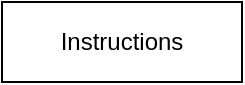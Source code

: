<mxfile version="14.5.1" type="device" pages="6"><diagram id="qVDRa7TjsbtgRbEhU5tJ" name="HighLevel"><mxGraphModel dx="1633" dy="1551" grid="1" gridSize="10" guides="1" tooltips="1" connect="1" arrows="1" fold="1" page="1" pageScale="1" pageWidth="850" pageHeight="1100" math="0" shadow="0"><root><mxCell id="BSFWFWRiAo9-nkL_tQgR-0"/><mxCell id="BSFWFWRiAo9-nkL_tQgR-1" parent="BSFWFWRiAo9-nkL_tQgR-0"/><mxCell id="BSFWFWRiAo9-nkL_tQgR-2" value="Instructions" style="rounded=0;whiteSpace=wrap;html=1;" vertex="1" parent="BSFWFWRiAo9-nkL_tQgR-1"><mxGeometry x="200" y="200" width="120" height="40" as="geometry"/></mxCell></root></mxGraphModel></diagram><diagram id="XW1YO1B8BobEgEK3RXXj" name="CPU"><mxGraphModel dx="2211" dy="2393" grid="0" gridSize="10" guides="1" tooltips="1" connect="1" arrows="1" fold="1" page="1" pageScale="1" pageWidth="850" pageHeight="1100" math="0" shadow="0"><root><mxCell id="ZCPs7dGGoDqodqel7_xh-0"/><mxCell id="ZCPs7dGGoDqodqel7_xh-1" parent="ZCPs7dGGoDqodqel7_xh-0"/><mxCell id="aV41IZy1a13oLyTX2QKU-4" value="" style="shape=step;perimeter=stepPerimeter;whiteSpace=wrap;html=1;fixedSize=1;fillColor=#E6E6E6;strokeColor=#006600;" parent="ZCPs7dGGoDqodqel7_xh-1" vertex="1"><mxGeometry x="-67" y="364" width="120" height="80" as="geometry"/></mxCell><mxCell id="eXuGHTSvye1HckHcLf0g-4" value="" style="rounded=1;whiteSpace=wrap;html=1;strokeColor=#DEDEDE;movable=0;resizable=0;rotatable=0;deletable=0;editable=0;connectable=0;fillColor=#D5E8D4;" parent="ZCPs7dGGoDqodqel7_xh-1" vertex="1"><mxGeometry x="857" y="491" width="216" height="305" as="geometry"/></mxCell><mxCell id="eXuGHTSvye1HckHcLf0g-3" value="" style="rounded=1;whiteSpace=wrap;html=1;strokeColor=#DEDEDE;movable=0;resizable=0;rotatable=0;deletable=0;editable=0;connectable=0;fillColor=#FFFFCC;" parent="ZCPs7dGGoDqodqel7_xh-1" vertex="1"><mxGeometry x="440" y="28" width="315" height="468" as="geometry"/></mxCell><mxCell id="eXuGHTSvye1HckHcLf0g-2" value="" style="rounded=1;whiteSpace=wrap;html=1;strokeColor=#DEDEDE;movable=0;resizable=0;rotatable=0;deletable=0;editable=0;connectable=0;fillColor=#D5E8D4;" parent="ZCPs7dGGoDqodqel7_xh-1" vertex="1"><mxGeometry x="302" y="616" width="385" height="458" as="geometry"/></mxCell><mxCell id="eXuGHTSvye1HckHcLf0g-1" value="" style="rounded=1;whiteSpace=wrap;html=1;movable=0;resizable=0;rotatable=0;deletable=0;editable=0;connectable=0;strokeColor=#DEDEDE;fillColor=#FFFFCC;" parent="ZCPs7dGGoDqodqel7_xh-1" vertex="1"><mxGeometry x="-92" y="501" width="349" height="430" as="geometry"/></mxCell><mxCell id="eXuGHTSvye1HckHcLf0g-0" value="" style="rounded=1;whiteSpace=wrap;html=1;strokeColor=#DEDEDE;movable=0;resizable=0;rotatable=0;deletable=0;editable=0;connectable=0;fillColor=#D5E8D4;" parent="ZCPs7dGGoDqodqel7_xh-1" vertex="1"><mxGeometry x="68" y="-6" width="349" height="356" as="geometry"/></mxCell><mxCell id="E24pZtxpWbRDirsL8Ef1-0" value="ALU" style="endArrow=none;html=1;rounded=0;fillColor=#d5e8d4;shadow=0;strokeWidth=2;strokeColor=#CC6600;" parent="ZCPs7dGGoDqodqel7_xh-1" edge="1"><mxGeometry x="0.557" y="20" width="50" height="50" relative="1" as="geometry"><mxPoint x="480.5" y="918" as="sourcePoint"/><mxPoint x="480.5" y="918" as="targetPoint"/><Array as="points"><mxPoint x="520.5" y="988"/><mxPoint x="600.5" y="988"/><mxPoint x="640.5" y="918"/><mxPoint x="580.5" y="918"/><mxPoint x="560.5" y="948"/><mxPoint x="540.5" y="918"/><mxPoint x="480.5" y="918"/></Array><mxPoint x="16" y="9" as="offset"/></mxGeometry></mxCell><mxCell id="LWc-XOt6aupiDS5Wmefa-0" value="MUX_DATA" style="shape=trapezoid;perimeter=trapezoidPerimeter;whiteSpace=wrap;html=1;fixedSize=1;rotation=0;fillColor=#e1d5e7;strokeColor=#9673a6;direction=west;" parent="ZCPs7dGGoDqodqel7_xh-1" vertex="1"><mxGeometry x="480" y="625" width="160" height="40" as="geometry"/></mxCell><mxCell id="PgoyzRF-sswJxFfLYmKC-0" value="Register file&lt;br&gt;8x16" style="rounded=0;whiteSpace=wrap;html=1;fillColor=#fff2cc;strokeColor=#d6b656;" parent="ZCPs7dGGoDqodqel7_xh-1" vertex="1"><mxGeometry x="480" y="700.5" width="160" height="127" as="geometry"/></mxCell><mxCell id="waJxJSk6wyRnJ1RZkVNe-2" value="" style="endArrow=classic;html=1;entryX=0.5;entryY=0;entryDx=0;entryDy=0;" parent="ZCPs7dGGoDqodqel7_xh-1" source="LWc-XOt6aupiDS5Wmefa-0" target="PgoyzRF-sswJxFfLYmKC-0" edge="1"><mxGeometry width="50" height="50" relative="1" as="geometry"><mxPoint x="391" y="723" as="sourcePoint"/><mxPoint x="551" y="633" as="targetPoint"/></mxGeometry></mxCell><mxCell id="waJxJSk6wyRnJ1RZkVNe-3" value="[15:0]" style="endArrow=classic;html=1;entryX=0.551;entryY=-0.01;entryDx=0;entryDy=0;entryPerimeter=0;exitX=0.5;exitY=1;exitDx=0;exitDy=0;strokeColor=#CC00CC;" parent="ZCPs7dGGoDqodqel7_xh-1" source="btnWyqO50salnXr8PmUq-0" target="tMzw3kVZDH102hdr0hgn-10" edge="1"><mxGeometry x="-0.239" y="-24" width="50" height="50" relative="1" as="geometry"><mxPoint x="560" y="1070" as="sourcePoint"/><mxPoint x="651" y="953" as="targetPoint"/><Array as="points"><mxPoint x="557" y="1082"/><mxPoint x="759" y="1082"/><mxPoint x="759" y="581"/><mxPoint x="572" y="581"/></Array><mxPoint as="offset"/></mxGeometry></mxCell><mxCell id="gH-PQHolxnkKSo2DroRK-0" value="DATA_Src" style="endArrow=classic;html=1;shadow=0;entryX=1;entryY=0.5;entryDx=0;entryDy=0;strokeColor=#7F00FF;startArrow=oval;startFill=1;" parent="ZCPs7dGGoDqodqel7_xh-1" target="LWc-XOt6aupiDS5Wmefa-0" edge="1"><mxGeometry width="50" height="50" relative="1" as="geometry"><mxPoint x="409" y="645" as="sourcePoint"/><mxPoint x="441" y="642.33" as="targetPoint"/><mxPoint as="offset"/></mxGeometry></mxCell><mxCell id="MzoljE6wPBB6H2eDDg9x-0" value="Memory&lt;br&gt;BRAM&lt;br&gt;256x16" style="shape=process;whiteSpace=wrap;html=1;backgroundOutline=1;fillColor=#d5e8d4;strokeColor=#82b366;" parent="ZCPs7dGGoDqodqel7_xh-1" vertex="1"><mxGeometry x="460" y="360" width="200" height="80" as="geometry"/></mxCell><mxCell id="G5xVyfSBORoy9mpzdVBQ-0" value="" style="endArrow=classic;html=1;entryX=0.526;entryY=0.038;entryDx=0;entryDy=0;exitX=0.5;exitY=1;exitDx=0;exitDy=0;entryPerimeter=0;" parent="ZCPs7dGGoDqodqel7_xh-1" source="MzoljE6wPBB6H2eDDg9x-0" target="tMzw3kVZDH102hdr0hgn-9" edge="1"><mxGeometry x="-0.238" y="-23" width="50" height="50" relative="1" as="geometry"><mxPoint x="472" y="494" as="sourcePoint"/><mxPoint x="561" y="713" as="targetPoint"/><Array as="points"><mxPoint x="560" y="527"/><mxPoint x="542" y="574"/></Array><mxPoint as="offset"/></mxGeometry></mxCell><mxCell id="M_0nDijgRLhY4m8A-N_6-0" value="PC" style="rounded=0;whiteSpace=wrap;html=1;fillColor=#dae8fc;strokeColor=#6c8ebf;" parent="ZCPs7dGGoDqodqel7_xh-1" vertex="1"><mxGeometry x="591" y="110" width="120" height="40" as="geometry"/></mxCell><mxCell id="M_0nDijgRLhY4m8A-N_6-1" value="Register Dest [8:6] or [10:8]" style="endArrow=classic;html=1;shadow=0;entryX=0.5;entryY=1;entryDx=0;entryDy=0;exitX=0.344;exitY=1.023;exitDx=0;exitDy=0;exitPerimeter=0;" parent="ZCPs7dGGoDqodqel7_xh-1" source="eeJtjBQ3uRgxi5YN8Eif-2" target="mB5LEhLwQs-_Wp0vr1GG-0" edge="1"><mxGeometry x="1" y="-126" width="50" height="50" relative="1" as="geometry"><mxPoint x="207" y="561" as="sourcePoint"/><mxPoint x="270" y="870" as="targetPoint"/><mxPoint x="125" y="-113" as="offset"/><Array as="points"><mxPoint x="138" y="816"/></Array></mxGeometry></mxCell><mxCell id="M_0nDijgRLhY4m8A-N_6-2" value="Flags" style="endArrow=classic;html=1;shadow=0;entryX=1;entryY=0.5;entryDx=0;entryDy=0;strokeColor=#67AB9F;" parent="ZCPs7dGGoDqodqel7_xh-1" target="va87lehKlOWwG_qy_F3s-4" edge="1"><mxGeometry x="0.008" y="11" width="50" height="50" relative="1" as="geometry"><mxPoint x="509" y="965" as="sourcePoint"/><mxPoint x="431" y="903" as="targetPoint"/><Array as="points"><mxPoint x="419" y="998"/></Array><mxPoint as="offset"/></mxGeometry></mxCell><mxCell id="eeJtjBQ3uRgxi5YN8Eif-0" value="Sequence Control Matrix" style="rounded=1;whiteSpace=wrap;html=1;strokeColor=#000000;fillColor=#B3B3B3;rotation=-90;" parent="ZCPs7dGGoDqodqel7_xh-1" vertex="1"><mxGeometry x="-184" y="749" width="280" height="53" as="geometry"/></mxCell><mxCell id="eeJtjBQ3uRgxi5YN8Eif-2" value="IR" style="rounded=0;whiteSpace=wrap;html=1;fillColor=#f8cecc;strokeColor=#b85450;" parent="ZCPs7dGGoDqodqel7_xh-1" vertex="1"><mxGeometry x="82.5" y="521" width="160" height="40" as="geometry"/></mxCell><mxCell id="eeJtjBQ3uRgxi5YN8Eif-9" value="Clk" style="endArrow=classic;html=1;shadow=0;entryX=0;entryY=0.25;entryDx=0;entryDy=0;strokeColor=#FF33FF;startArrow=diamond;startFill=1;" parent="ZCPs7dGGoDqodqel7_xh-1" target="MzoljE6wPBB6H2eDDg9x-0" edge="1"><mxGeometry width="50" height="50" relative="1" as="geometry"><mxPoint x="370" y="380" as="sourcePoint"/><mxPoint x="438.5" y="379" as="targetPoint"/><mxPoint as="offset"/></mxGeometry></mxCell><mxCell id="eeJtjBQ3uRgxi5YN8Eif-10" value="MEM_WR" style="endArrow=classic;html=1;shadow=0;entryX=0;entryY=0.5;entryDx=0;entryDy=0;strokeColor=#7F00FF;startArrow=oval;startFill=1;" parent="ZCPs7dGGoDqodqel7_xh-1" target="MzoljE6wPBB6H2eDDg9x-0" edge="1"><mxGeometry width="50" height="50" relative="1" as="geometry"><mxPoint x="359" y="400" as="sourcePoint"/><mxPoint x="438.5" y="398.6" as="targetPoint"/><mxPoint as="offset"/></mxGeometry></mxCell><mxCell id="eeJtjBQ3uRgxi5YN8Eif-15" value="Clk" style="endArrow=classic;html=1;shadow=0;entryX=1;entryY=0.25;entryDx=0;entryDy=0;strokeColor=#FF33FF;startArrow=diamond;startFill=1;" parent="ZCPs7dGGoDqodqel7_xh-1" target="PgoyzRF-sswJxFfLYmKC-0" edge="1"><mxGeometry width="50" height="50" relative="1" as="geometry"><mxPoint x="701" y="732" as="sourcePoint"/><mxPoint x="471" y="762.75" as="targetPoint"/><mxPoint as="offset"/></mxGeometry></mxCell><mxCell id="eeJtjBQ3uRgxi5YN8Eif-16" value="MEM_En" style="endArrow=classic;html=1;shadow=0;entryX=0;entryY=0.75;entryDx=0;entryDy=0;strokeColor=#7F00FF;startArrow=oval;startFill=1;" parent="ZCPs7dGGoDqodqel7_xh-1" target="MzoljE6wPBB6H2eDDg9x-0" edge="1"><mxGeometry width="50" height="50" relative="1" as="geometry"><mxPoint x="357" y="420" as="sourcePoint"/><mxPoint x="438.5" y="419.0" as="targetPoint"/><mxPoint as="offset"/></mxGeometry></mxCell><mxCell id="eeJtjBQ3uRgxi5YN8Eif-18" value="Clk" style="endArrow=classic;html=1;shadow=0;entryX=0;entryY=0.25;entryDx=0;entryDy=0;strokeColor=#FF33FF;startArrow=diamond;startFill=1;" parent="ZCPs7dGGoDqodqel7_xh-1" target="eeJtjBQ3uRgxi5YN8Eif-2" edge="1"><mxGeometry width="50" height="50" relative="1" as="geometry"><mxPoint x="24.5" y="531" as="sourcePoint"/><mxPoint x="82.5" y="590.75" as="targetPoint"/><mxPoint as="offset"/></mxGeometry></mxCell><mxCell id="eeJtjBQ3uRgxi5YN8Eif-21" value="Data" style="text;html=1;align=center;verticalAlign=middle;resizable=0;points=[];autosize=1;" parent="ZCPs7dGGoDqodqel7_xh-1" vertex="1"><mxGeometry x="513" y="440" width="40" height="20" as="geometry"/></mxCell><mxCell id="eeJtjBQ3uRgxi5YN8Eif-27" value="Clk" style="endArrow=classic;html=1;shadow=0;entryX=0;entryY=0.25;entryDx=0;entryDy=0;strokeColor=#FF33FF;startArrow=diamond;startFill=1;" parent="ZCPs7dGGoDqodqel7_xh-1" target="M_0nDijgRLhY4m8A-N_6-0" edge="1"><mxGeometry width="50" height="50" relative="1" as="geometry"><mxPoint x="541" y="119.89" as="sourcePoint"/><mxPoint x="591" y="119.89" as="targetPoint"/><mxPoint as="offset"/></mxGeometry></mxCell><mxCell id="1mfIe77FkUyM7x9F9Xyz-0" value="MUX_PC" style="shape=trapezoid;perimeter=trapezoidPerimeter;whiteSpace=wrap;html=1;fixedSize=1;rotation=0;fillColor=#e1d5e7;strokeColor=#9673a6;direction=west;" parent="ZCPs7dGGoDqodqel7_xh-1" vertex="1"><mxGeometry x="571" y="42" width="160" height="40" as="geometry"/></mxCell><mxCell id="1mfIe77FkUyM7x9F9Xyz-1" value="" style="endArrow=classic;html=1;exitX=0.5;exitY=0;exitDx=0;exitDy=0;entryX=0.5;entryY=0;entryDx=0;entryDy=0;strokeColor=#6666FF;strokeWidth=3;" parent="ZCPs7dGGoDqodqel7_xh-1" source="1mfIe77FkUyM7x9F9Xyz-0" target="M_0nDijgRLhY4m8A-N_6-0" edge="1"><mxGeometry width="50" height="50" relative="1" as="geometry"><mxPoint x="661" y="174" as="sourcePoint"/><mxPoint x="651" y="124" as="targetPoint"/><Array as="points"/></mxGeometry></mxCell><mxCell id="1mfIe77FkUyM7x9F9Xyz-2" value="PC_Rst" style="endArrow=classic;html=1;shadow=0;startArrow=oval;startFill=1;entryX=1;entryY=0.25;entryDx=0;entryDy=0;strokeColor=#7F00FF;" parent="ZCPs7dGGoDqodqel7_xh-1" target="M_0nDijgRLhY4m8A-N_6-0" edge="1"><mxGeometry x="0.036" width="50" height="50" relative="1" as="geometry"><mxPoint x="785" y="120" as="sourcePoint"/><mxPoint x="735" y="94.86" as="targetPoint"/><mxPoint as="offset"/></mxGeometry></mxCell><mxCell id="1mfIe77FkUyM7x9F9Xyz-3" value="PC_Ld" style="endArrow=classic;html=1;shadow=0;entryX=0;entryY=0.75;entryDx=0;entryDy=0;strokeColor=#7F00FF;startArrow=oval;startFill=1;" parent="ZCPs7dGGoDqodqel7_xh-1" target="M_0nDijgRLhY4m8A-N_6-0" edge="1"><mxGeometry width="50" height="50" relative="1" as="geometry"><mxPoint x="529" y="140" as="sourcePoint"/><mxPoint x="721" y="150.0" as="targetPoint"/><mxPoint as="offset"/></mxGeometry></mxCell><mxCell id="4HlEWUAFQQWlB6UC28j_-0" value="OP[15:11]" style="endArrow=classic;html=1;entryX=1;entryY=0.5;entryDx=0;entryDy=0;exitX=0.136;exitY=0.997;exitDx=0;exitDy=0;exitPerimeter=0;" parent="ZCPs7dGGoDqodqel7_xh-1" source="eeJtjBQ3uRgxi5YN8Eif-2" target="eeJtjBQ3uRgxi5YN8Eif-0" edge="1"><mxGeometry x="0.208" y="-9" width="50" height="50" relative="1" as="geometry"><mxPoint x="160" y="560" as="sourcePoint"/><mxPoint x="-20" y="642" as="targetPoint"/><Array as="points"><mxPoint x="104" y="600"/><mxPoint x="-44" y="600"/></Array><mxPoint as="offset"/></mxGeometry></mxCell><mxCell id="4HlEWUAFQQWlB6UC28j_-1" value="[15:0]" style="endArrow=classic;html=1;strokeWidth=1;strokeColor=#006600;entryX=0.75;entryY=1;entryDx=0;entryDy=0;startArrow=oval;startFill=1;" parent="ZCPs7dGGoDqodqel7_xh-1" target="MzoljE6wPBB6H2eDDg9x-0" edge="1"><mxGeometry x="0.36" y="-10" width="50" height="50" relative="1" as="geometry"><mxPoint x="842" y="474" as="sourcePoint"/><mxPoint x="560" y="511" as="targetPoint"/><Array as="points"><mxPoint x="610" y="474"/></Array><mxPoint as="offset"/></mxGeometry></mxCell><mxCell id="4HlEWUAFQQWlB6UC28j_-3" value="&lt;span style=&quot;font-size: 11px;&quot;&gt;DATA_Src (&lt;b&gt;2bits&lt;/b&gt;)&lt;/span&gt;" style="text;html=1;align=left;verticalAlign=middle;resizable=0;points=[];autosize=1;rotation=0;labelBackgroundColor=none;" parent="ZCPs7dGGoDqodqel7_xh-1" vertex="1"><mxGeometry x="6" y="885" width="96" height="18" as="geometry"/></mxCell><mxCell id="4HlEWUAFQQWlB6UC28j_-6" value="IR_Ld" style="text;html=1;align=left;verticalAlign=middle;resizable=0;points=[];autosize=1;rotation=0;" parent="ZCPs7dGGoDqodqel7_xh-1" vertex="1"><mxGeometry x="5.5" y="815" width="42" height="18" as="geometry"/></mxCell><mxCell id="4HlEWUAFQQWlB6UC28j_-8" value="PC_Src" style="endArrow=classic;html=1;entryX=1;entryY=0.5;entryDx=0;entryDy=0;strokeColor=#7F00FF;startArrow=oval;startFill=1;" parent="ZCPs7dGGoDqodqel7_xh-1" target="1mfIe77FkUyM7x9F9Xyz-0" edge="1"><mxGeometry width="50" height="50" relative="1" as="geometry"><mxPoint x="504" y="62" as="sourcePoint"/><mxPoint x="551" y="24" as="targetPoint"/></mxGeometry></mxCell><mxCell id="4HlEWUAFQQWlB6UC28j_-10" value="&lt;span style=&quot;font-size: 11px;&quot;&gt;PC_Src (&lt;b&gt;3bits&lt;/b&gt;)&lt;/span&gt;" style="text;html=1;align=left;verticalAlign=middle;resizable=0;points=[];autosize=1;rotation=0;labelBackgroundColor=none;" parent="ZCPs7dGGoDqodqel7_xh-1" vertex="1"><mxGeometry x="4.75" y="678" width="84" height="19" as="geometry"/></mxCell><mxCell id="jefLmgNAIYOQlCa2z-qO-0" value="" style="endArrow=classic;html=1;strokeWidth=1;strokeColor=#006600;entryX=0.462;entryY=0.949;entryDx=0;entryDy=0;entryPerimeter=0;" parent="ZCPs7dGGoDqodqel7_xh-1" target="tMzw3kVZDH102hdr0hgn-13" edge="1"><mxGeometry width="50" height="50" relative="1" as="geometry"><mxPoint x="843" y="330" as="sourcePoint"/><mxPoint x="352" y="277" as="targetPoint"/><Array as="points"><mxPoint x="352" y="330"/></Array></mxGeometry></mxCell><mxCell id="vX2-EDSrVfOXwbaYaFM4-1" value="IR_Ld" style="endArrow=classic;html=1;shadow=0;entryX=0;entryY=0.75;entryDx=0;entryDy=0;strokeColor=#7F00FF;startArrow=oval;startFill=1;" parent="ZCPs7dGGoDqodqel7_xh-1" target="eeJtjBQ3uRgxi5YN8Eif-2" edge="1"><mxGeometry width="50" height="50" relative="1" as="geometry"><mxPoint x="22.5" y="551" as="sourcePoint"/><mxPoint x="252.5" y="550.23" as="targetPoint"/><mxPoint as="offset"/></mxGeometry></mxCell><mxCell id="AY-54XiFncIluygrZnT4-6" value="&lt;span style=&quot;font-size: 11px;&quot;&gt;PC_Ld&lt;/span&gt;" style="text;html=1;align=left;verticalAlign=middle;resizable=0;points=[];autosize=1;rotation=0;labelBackgroundColor=none;" parent="ZCPs7dGGoDqodqel7_xh-1" vertex="1"><mxGeometry x="4.75" y="666" width="44" height="18" as="geometry"/></mxCell><mxCell id="AY-54XiFncIluygrZnT4-10" value="PC_Inc" style="text;html=1;align=left;verticalAlign=middle;resizable=0;points=[];autosize=1;rotation=0;" parent="ZCPs7dGGoDqodqel7_xh-1" vertex="1"><mxGeometry x="3.5" y="650" width="49" height="18" as="geometry"/></mxCell><mxCell id="AY-54XiFncIluygrZnT4-12" value="MEM_En" style="text;html=1;align=left;verticalAlign=middle;resizable=0;points=[];autosize=1;rotation=0;" parent="ZCPs7dGGoDqodqel7_xh-1" vertex="1"><mxGeometry x="5.5" y="707" width="59" height="18" as="geometry"/></mxCell><mxCell id="AY-54XiFncIluygrZnT4-14" value="MEM_R/W" style="text;html=1;align=left;verticalAlign=middle;resizable=0;points=[];autosize=1;rotation=0;" parent="ZCPs7dGGoDqodqel7_xh-1" vertex="1"><mxGeometry x="6" y="693" width="68" height="18" as="geometry"/></mxCell><mxCell id="XQ3msaWgey_U0SfhfqPW-20" value="Source 1" style="endArrow=classic;html=1;exitX=0.25;exitY=1;exitDx=0;exitDy=0;strokeColor=#67AB9F;" parent="ZCPs7dGGoDqodqel7_xh-1" source="PgoyzRF-sswJxFfLYmKC-0" edge="1"><mxGeometry x="-1" y="18" width="50" height="50" relative="1" as="geometry"><mxPoint x="390.0" y="1013" as="sourcePoint"/><mxPoint x="520" y="917" as="targetPoint"/><Array as="points"/><mxPoint x="-18" y="-17" as="offset"/></mxGeometry></mxCell><mxCell id="XQ3msaWgey_U0SfhfqPW-21" value="Source 2" style="endArrow=classic;html=1;strokeColor=#67AB9F;" parent="ZCPs7dGGoDqodqel7_xh-1" edge="1"><mxGeometry x="-1" y="-18" width="50" height="50" relative="1" as="geometry"><mxPoint x="602" y="828" as="sourcePoint"/><mxPoint x="602" y="917" as="targetPoint"/><Array as="points"/><mxPoint x="18" y="-18" as="offset"/></mxGeometry></mxCell><mxCell id="XQ3msaWgey_U0SfhfqPW-22" value="Reg Src 2 [5:3]" style="endArrow=classic;html=1;shadow=0;entryX=0;entryY=0.5;entryDx=0;entryDy=0;exitX=0.565;exitY=1.01;exitDx=0;exitDy=0;exitPerimeter=0;" parent="ZCPs7dGGoDqodqel7_xh-1" source="eeJtjBQ3uRgxi5YN8Eif-2" target="PgoyzRF-sswJxFfLYmKC-0" edge="1"><mxGeometry x="0.665" y="8" width="50" height="50" relative="1" as="geometry"><mxPoint x="238" y="561" as="sourcePoint"/><mxPoint x="435.76" y="859.48" as="targetPoint"/><mxPoint as="offset"/><Array as="points"><mxPoint x="173" y="764"/></Array></mxGeometry></mxCell><mxCell id="va87lehKlOWwG_qy_F3s-4" value="ALU Flags" style="rounded=0;whiteSpace=wrap;html=1;fillColor=#FF99FF;strokeColor=#3333FF;" parent="ZCPs7dGGoDqodqel7_xh-1" vertex="1"><mxGeometry x="318" y="979" width="80" height="40" as="geometry"/></mxCell><mxCell id="va87lehKlOWwG_qy_F3s-5" value="Clk" style="endArrow=classic;html=1;shadow=0;entryX=0;entryY=0.25;entryDx=0;entryDy=0;strokeColor=#FF33FF;startArrow=diamond;startFill=1;" parent="ZCPs7dGGoDqodqel7_xh-1" target="va87lehKlOWwG_qy_F3s-4" edge="1"><mxGeometry width="50" height="50" relative="1" as="geometry"><mxPoint x="257" y="989" as="sourcePoint"/><mxPoint x="48" y="988.17" as="targetPoint"/><mxPoint as="offset"/></mxGeometry></mxCell><mxCell id="va87lehKlOWwG_qy_F3s-6" value="FLG_Ld" style="endArrow=classic;html=1;shadow=0;strokeColor=#7F00FF;startArrow=oval;startFill=1;entryX=0.75;entryY=1;entryDx=0;entryDy=0;" parent="ZCPs7dGGoDqodqel7_xh-1" target="va87lehKlOWwG_qy_F3s-4" edge="1"><mxGeometry width="50" height="50" relative="1" as="geometry"><mxPoint x="378" y="1071" as="sourcePoint"/><mxPoint x="165" y="1119" as="targetPoint"/><mxPoint as="offset"/></mxGeometry></mxCell><mxCell id="va87lehKlOWwG_qy_F3s-7" value="" style="endArrow=classic;html=1;shadow=0;exitX=0.5;exitY=0;exitDx=0;exitDy=0;entryX=0;entryY=0.5;entryDx=0;entryDy=0;strokeColor=#67AB9F;" parent="ZCPs7dGGoDqodqel7_xh-1" source="va87lehKlOWwG_qy_F3s-4" target="eeJtjBQ3uRgxi5YN8Eif-0" edge="1"><mxGeometry x="0.008" y="11" width="50" height="50" relative="1" as="geometry"><mxPoint x="597" y="1062" as="sourcePoint"/><mxPoint x="263" y="946" as="targetPoint"/><Array as="points"><mxPoint x="358" y="954"/><mxPoint x="-44" y="954"/></Array><mxPoint as="offset"/></mxGeometry></mxCell><mxCell id="va87lehKlOWwG_qy_F3s-8" value="" style="endArrow=oval;html=1;shadow=0;strokeColor=#7F00FF;endFill=1;" parent="ZCPs7dGGoDqodqel7_xh-1" edge="1"><mxGeometry width="50" height="50" relative="1" as="geometry"><mxPoint x="-17.5" y="716" as="sourcePoint"/><mxPoint x="1.5" y="716" as="targetPoint"/><mxPoint as="offset"/></mxGeometry></mxCell><mxCell id="va87lehKlOWwG_qy_F3s-9" value="FLG_Ld" style="text;html=1;align=left;verticalAlign=middle;resizable=0;points=[];autosize=1;rotation=0;" parent="ZCPs7dGGoDqodqel7_xh-1" vertex="1"><mxGeometry x="5.5" y="765" width="53" height="18" as="geometry"/></mxCell><mxCell id="va87lehKlOWwG_qy_F3s-10" value="" style="endArrow=oval;html=1;shadow=0;strokeColor=#7F00FF;endFill=1;" parent="ZCPs7dGGoDqodqel7_xh-1" edge="1"><mxGeometry width="50" height="50" relative="1" as="geometry"><mxPoint x="-17.5" y="730" as="sourcePoint"/><mxPoint x="1.5" y="730" as="targetPoint"/><mxPoint as="offset"/></mxGeometry></mxCell><mxCell id="va87lehKlOWwG_qy_F3s-11" value="" style="endArrow=oval;html=1;shadow=0;strokeColor=#7F00FF;endFill=1;" parent="ZCPs7dGGoDqodqel7_xh-1" edge="1"><mxGeometry width="50" height="50" relative="1" as="geometry"><mxPoint x="-17.5" y="659" as="sourcePoint"/><mxPoint x="1.5" y="659" as="targetPoint"/><mxPoint as="offset"/></mxGeometry></mxCell><mxCell id="va87lehKlOWwG_qy_F3s-12" value="" style="endArrow=oval;html=1;shadow=0;strokeColor=#7F00FF;endFill=1;" parent="ZCPs7dGGoDqodqel7_xh-1" edge="1"><mxGeometry width="50" height="50" relative="1" as="geometry"><mxPoint x="-17.25" y="759.9" as="sourcePoint"/><mxPoint x="1.75" y="759.9" as="targetPoint"/><mxPoint as="offset"/></mxGeometry></mxCell><mxCell id="va87lehKlOWwG_qy_F3s-14" value="" style="endArrow=oval;html=1;shadow=0;strokeColor=#7F00FF;endFill=1;" parent="ZCPs7dGGoDqodqel7_xh-1" edge="1"><mxGeometry width="50" height="50" relative="1" as="geometry"><mxPoint x="-17.25" y="773.9" as="sourcePoint"/><mxPoint x="1.75" y="773.9" as="targetPoint"/><mxPoint as="offset"/></mxGeometry></mxCell><mxCell id="va87lehKlOWwG_qy_F3s-15" value="" style="endArrow=oval;html=1;shadow=0;strokeColor=#7F00FF;endFill=1;" parent="ZCPs7dGGoDqodqel7_xh-1" edge="1"><mxGeometry width="50" height="50" relative="1" as="geometry"><mxPoint x="-17.25" y="791.9" as="sourcePoint"/><mxPoint x="1.75" y="791.9" as="targetPoint"/><mxPoint as="offset"/></mxGeometry></mxCell><mxCell id="va87lehKlOWwG_qy_F3s-16" value="" style="endArrow=oval;html=1;shadow=0;strokeColor=#7F00FF;endFill=1;" parent="ZCPs7dGGoDqodqel7_xh-1" edge="1"><mxGeometry width="50" height="50" relative="1" as="geometry"><mxPoint x="-17" y="853.9" as="sourcePoint"/><mxPoint x="2.0" y="853.9" as="targetPoint"/><mxPoint as="offset"/></mxGeometry></mxCell><mxCell id="va87lehKlOWwG_qy_F3s-18" value="" style="endArrow=oval;html=1;shadow=0;strokeColor=#7F00FF;endFill=1;" parent="ZCPs7dGGoDqodqel7_xh-1" edge="1"><mxGeometry width="50" height="50" relative="1" as="geometry"><mxPoint x="-18" y="881" as="sourcePoint"/><mxPoint x="1.0" y="881" as="targetPoint"/><mxPoint as="offset"/></mxGeometry></mxCell><mxCell id="va87lehKlOWwG_qy_F3s-25" value="&lt;span style=&quot;font-size: 11px; text-align: center;&quot;&gt;REG_WE&lt;/span&gt;" style="text;html=1;align=left;verticalAlign=middle;resizable=0;points=[];autosize=1;rotation=0;labelBackgroundColor=none;" parent="ZCPs7dGGoDqodqel7_xh-1" vertex="1"><mxGeometry x="6" y="870" width="60" height="20" as="geometry"/></mxCell><mxCell id="va87lehKlOWwG_qy_F3s-26" value="" style="endArrow=oval;html=1;shadow=0;endFill=1;strokeColor=#7F00FF;" parent="ZCPs7dGGoDqodqel7_xh-1" edge="1"><mxGeometry width="50" height="50" relative="1" as="geometry"><mxPoint x="-17.5" y="823.9" as="sourcePoint"/><mxPoint x="1.5" y="823.9" as="targetPoint"/><mxPoint as="offset"/></mxGeometry></mxCell><mxCell id="va87lehKlOWwG_qy_F3s-27" value="REG_WE" style="endArrow=classic;html=1;shadow=0;startArrow=oval;startFill=1;strokeColor=#7F00FF;entryX=1;entryY=0.5;entryDx=0;entryDy=0;" parent="ZCPs7dGGoDqodqel7_xh-1" target="PgoyzRF-sswJxFfLYmKC-0" edge="1"><mxGeometry width="50" height="50" relative="1" as="geometry"><mxPoint x="698" y="764" as="sourcePoint"/><mxPoint x="664" y="784" as="targetPoint"/><mxPoint as="offset"/></mxGeometry></mxCell><mxCell id="va87lehKlOWwG_qy_F3s-45" value="ALU_Op (&lt;b&gt;4bits&lt;/b&gt;)" style="text;html=1;align=left;verticalAlign=middle;resizable=0;points=[];autosize=1;rotation=0;" parent="ZCPs7dGGoDqodqel7_xh-1" vertex="1"><mxGeometry x="6" y="749" width="95" height="18" as="geometry"/></mxCell><mxCell id="va87lehKlOWwG_qy_F3s-46" value="" style="endArrow=oval;html=1;shadow=0;strokeColor=#7F00FF;endFill=1;" parent="ZCPs7dGGoDqodqel7_xh-1" edge="1"><mxGeometry width="50" height="50" relative="1" as="geometry"><mxPoint x="-17" y="689" as="sourcePoint"/><mxPoint x="2.0" y="689" as="targetPoint"/><mxPoint as="offset"/></mxGeometry></mxCell><mxCell id="va87lehKlOWwG_qy_F3s-47" value="ALU_Op" style="endArrow=classic;html=1;shadow=0;strokeColor=#7F00FF;startArrow=oval;startFill=1;" parent="ZCPs7dGGoDqodqel7_xh-1" edge="1"><mxGeometry width="50" height="50" relative="1" as="geometry"><mxPoint x="411" y="934" as="sourcePoint"/><mxPoint x="485.5" y="934" as="targetPoint"/><mxPoint as="offset"/></mxGeometry></mxCell><mxCell id="iiODc1tHckywHFY6-VIR-11" value="Stack&lt;br&gt;1x16" style="rounded=0;whiteSpace=wrap;html=1;fillColor=#bac8d3;strokeColor=#23445d;" parent="ZCPs7dGGoDqodqel7_xh-1" vertex="1"><mxGeometry x="203" y="75" width="91" height="40" as="geometry"/></mxCell><mxCell id="iiODc1tHckywHFY6-VIR-13" value="[15:0]" style="endArrow=classic;html=1;strokeColor=#000000;exitX=0.5;exitY=0;exitDx=0;exitDy=0;entryX=0.502;entryY=0.01;entryDx=0;entryDy=0;entryPerimeter=0;" parent="ZCPs7dGGoDqodqel7_xh-1" source="iiODc1tHckywHFY6-VIR-11" target="tMzw3kVZDH102hdr0hgn-1" edge="1"><mxGeometry width="50" height="50" relative="1" as="geometry"><mxPoint x="156" y="94" as="sourcePoint"/><mxPoint x="616" y="-24" as="targetPoint"/><Array as="points"><mxPoint x="249" y="7"/><mxPoint x="633" y="7"/></Array></mxGeometry></mxCell><mxCell id="iiODc1tHckywHFY6-VIR-14" value="Return address" style="edgeLabel;html=1;align=center;verticalAlign=middle;resizable=0;points=[];" parent="iiODc1tHckywHFY6-VIR-13" vertex="1" connectable="0"><mxGeometry x="-0.35" relative="1" as="geometry"><mxPoint x="-42.29" y="15" as="offset"/></mxGeometry></mxCell><mxCell id="iiODc1tHckywHFY6-VIR-15" value="Clk" style="endArrow=classic;html=1;shadow=0;entryX=0;entryY=0.25;entryDx=0;entryDy=0;strokeColor=#FF33FF;startArrow=diamond;startFill=1;" parent="ZCPs7dGGoDqodqel7_xh-1" target="iiODc1tHckywHFY6-VIR-11" edge="1"><mxGeometry width="50" height="50" relative="1" as="geometry"><mxPoint x="148" y="85" as="sourcePoint"/><mxPoint x="107" y="86.11" as="targetPoint"/><mxPoint as="offset"/></mxGeometry></mxCell><mxCell id="iiODc1tHckywHFY6-VIR-16" value="STK_Ld" style="endArrow=classic;html=1;shadow=0;entryX=0;entryY=0.75;entryDx=0;entryDy=0;strokeColor=#7F00FF;startArrow=oval;startFill=1;" parent="ZCPs7dGGoDqodqel7_xh-1" target="iiODc1tHckywHFY6-VIR-11" edge="1"><mxGeometry width="50" height="50" relative="1" as="geometry"><mxPoint x="137" y="105" as="sourcePoint"/><mxPoint x="107" y="106.11" as="targetPoint"/><mxPoint as="offset"/></mxGeometry></mxCell><mxCell id="iiODc1tHckywHFY6-VIR-17" value="STK_Ld" style="text;html=1;align=left;verticalAlign=middle;resizable=0;points=[];autosize=1;rotation=0;" parent="ZCPs7dGGoDqodqel7_xh-1" vertex="1"><mxGeometry x="5.5" y="799" width="60" height="20" as="geometry"/></mxCell><mxCell id="iiODc1tHckywHFY6-VIR-18" value="" style="endArrow=oval;html=1;shadow=0;strokeColor=#7F00FF;endFill=1;" parent="ZCPs7dGGoDqodqel7_xh-1" edge="1"><mxGeometry width="50" height="50" relative="1" as="geometry"><mxPoint x="-18" y="745.9" as="sourcePoint"/><mxPoint x="1" y="745.9" as="targetPoint"/><mxPoint as="offset"/></mxGeometry></mxCell><mxCell id="zpfpwpXaO7r6blwJSVH0-2" value="FLG_Rst" style="endArrow=classic;html=1;shadow=0;entryX=0.123;entryY=0.992;entryDx=0;entryDy=0;strokeColor=#7F00FF;startArrow=oval;startFill=1;entryPerimeter=0;" parent="ZCPs7dGGoDqodqel7_xh-1" target="va87lehKlOWwG_qy_F3s-4" edge="1"><mxGeometry width="50" height="50" relative="1" as="geometry"><mxPoint x="328" y="1073" as="sourcePoint"/><mxPoint x="78" y="1018" as="targetPoint"/><mxPoint as="offset"/></mxGeometry></mxCell><mxCell id="zpfpwpXaO7r6blwJSVH0-3" value="FLG_Rst" style="text;html=1;align=left;verticalAlign=middle;resizable=0;points=[];autosize=1;rotation=0;" parent="ZCPs7dGGoDqodqel7_xh-1" vertex="1"><mxGeometry x="6" y="783" width="58" height="18" as="geometry"/></mxCell><mxCell id="zpfpwpXaO7r6blwJSVH0-4" value="" style="endArrow=oval;html=1;shadow=0;strokeColor=#7F00FF;endFill=1;" parent="ZCPs7dGGoDqodqel7_xh-1" edge="1"><mxGeometry width="50" height="50" relative="1" as="geometry"><mxPoint x="-17" y="675" as="sourcePoint"/><mxPoint x="2.0" y="675" as="targetPoint"/><mxPoint as="offset"/></mxGeometry></mxCell><mxCell id="zpfpwpXaO7r6blwJSVH0-9" value="PC_Inc" style="endArrow=classic;html=1;shadow=0;entryX=1;entryY=0.75;entryDx=0;entryDy=0;strokeColor=#7F00FF;startArrow=oval;startFill=1;" parent="ZCPs7dGGoDqodqel7_xh-1" target="M_0nDijgRLhY4m8A-N_6-0" edge="1"><mxGeometry width="50" height="50" relative="1" as="geometry"><mxPoint x="783" y="140" as="sourcePoint"/><mxPoint x="720.64" y="125.2" as="targetPoint"/><mxPoint as="offset"/></mxGeometry></mxCell><mxCell id="xiwJBXlzNI2_Vk8bUZtp-54" value="Zero extend L" style="rounded=1;whiteSpace=wrap;html=1;fillColor=#ffe6cc;strokeColor=#d79b00;" parent="ZCPs7dGGoDqodqel7_xh-1" vertex="1"><mxGeometry x="334" y="580" width="83" height="30" as="geometry"/></mxCell><mxCell id="xiwJBXlzNI2_Vk8bUZtp-55" value="[7:0]&amp;nbsp;" style="endArrow=classic;html=1;strokeColor=#000000;strokeWidth=1;entryX=0;entryY=0.5;entryDx=0;entryDy=0;exitX=0.89;exitY=1.023;exitDx=0;exitDy=0;exitPerimeter=0;" parent="ZCPs7dGGoDqodqel7_xh-1" source="eeJtjBQ3uRgxi5YN8Eif-2" target="xiwJBXlzNI2_Vk8bUZtp-54" edge="1"><mxGeometry x="0.719" y="8" width="50" height="50" relative="1" as="geometry"><mxPoint x="279" y="561" as="sourcePoint"/><mxPoint x="378" y="594" as="targetPoint"/><Array as="points"><mxPoint x="225" y="595"/></Array><mxPoint as="offset"/></mxGeometry></mxCell><mxCell id="xiwJBXlzNI2_Vk8bUZtp-57" value="PC_Rst" style="text;html=1;align=left;verticalAlign=middle;resizable=0;points=[];autosize=1;rotation=0;" parent="ZCPs7dGGoDqodqel7_xh-1" vertex="1"><mxGeometry x="4" y="635" width="51" height="18" as="geometry"/></mxCell><mxCell id="xiwJBXlzNI2_Vk8bUZtp-58" value="" style="endArrow=oval;html=1;shadow=0;strokeColor=#7F00FF;endFill=1;" parent="ZCPs7dGGoDqodqel7_xh-1" edge="1"><mxGeometry width="50" height="50" relative="1" as="geometry"><mxPoint x="-18" y="646" as="sourcePoint"/><mxPoint x="1.0" y="646" as="targetPoint"/><mxPoint as="offset"/></mxGeometry></mxCell><mxCell id="cA5uR69TyBfD5b8OQ-kX-0" value="ADD-WordSize" style="endArrow=none;html=1;rounded=0;fillColor=#d5e8d4;shadow=0;strokeWidth=2;strokeColor=#CC6600;" parent="ZCPs7dGGoDqodqel7_xh-1" edge="1"><mxGeometry x="0.588" y="-5" width="50" height="50" relative="1" as="geometry"><mxPoint x="305" y="130" as="sourcePoint"/><mxPoint x="305" y="130" as="targetPoint"/><Array as="points"><mxPoint x="339" y="75"/><mxPoint x="368" y="75"/><mxPoint x="404" y="130"/><mxPoint x="373" y="130"/><mxPoint x="353" y="109"/><mxPoint x="333" y="130"/></Array><mxPoint x="4" y="-2" as="offset"/></mxGeometry></mxCell><mxCell id="cA5uR69TyBfD5b8OQ-kX-1" value="[15:0]" style="endArrow=classic;html=1;strokeColor=#000000;strokeWidth=1;exitX=0.5;exitY=0;exitDx=0;exitDy=0;" parent="ZCPs7dGGoDqodqel7_xh-1" source="z_YwGJHS5q_ciGXMQImU-1" edge="1"><mxGeometry x="-0.405" y="-19" width="50" height="50" relative="1" as="geometry"><mxPoint x="319" y="190" as="sourcePoint"/><mxPoint x="318" y="131" as="targetPoint"/><Array as="points"/><mxPoint as="offset"/></mxGeometry></mxCell><mxCell id="cA5uR69TyBfD5b8OQ-kX-3" value="[7:0]" style="endArrow=classic;html=1;strokeColor=#000000;strokeWidth=1;entryX=0.5;entryY=1;entryDx=0;entryDy=0;startArrow=oval;startFill=1;" parent="ZCPs7dGGoDqodqel7_xh-1" target="z_YwGJHS5q_ciGXMQImU-4" edge="1"><mxGeometry x="0.754" y="13" width="50" height="50" relative="1" as="geometry"><mxPoint x="263" y="595" as="sourcePoint"/><mxPoint x="200" y="370" as="targetPoint"/><Array as="points"/><mxPoint as="offset"/></mxGeometry></mxCell><mxCell id="cA5uR69TyBfD5b8OQ-kX-5" value="Branch Address" style="endArrow=classic;html=1;entryX=0.507;entryY=0.01;entryDx=0;entryDy=0;entryPerimeter=0;" parent="ZCPs7dGGoDqodqel7_xh-1" target="tMzw3kVZDH102hdr0hgn-0" edge="1"><mxGeometry x="-0.13" y="-11" width="50" height="50" relative="1" as="geometry"><mxPoint x="355" y="73" as="sourcePoint"/><mxPoint x="440" y="38" as="targetPoint"/><Array as="points"><mxPoint x="355" y="23"/><mxPoint x="605" y="23"/></Array><mxPoint as="offset"/></mxGeometry></mxCell><mxCell id="z_YwGJHS5q_ciGXMQImU-1" value="MUX_BRA" style="shape=trapezoid;perimeter=trapezoidPerimeter;whiteSpace=wrap;html=1;fixedSize=1;fillColor=#e1d5e7;strokeColor=#9673a6;" parent="ZCPs7dGGoDqodqel7_xh-1" vertex="1"><mxGeometry x="259" y="218" width="120" height="40" as="geometry"/></mxCell><mxCell id="z_YwGJHS5q_ciGXMQImU-3" value="BRA_Src" style="endArrow=classic;html=1;entryX=0;entryY=0.5;entryDx=0;entryDy=0;strokeColor=#7F00FF;startArrow=oval;startFill=1;" parent="ZCPs7dGGoDqodqel7_xh-1" target="z_YwGJHS5q_ciGXMQImU-1" edge="1"><mxGeometry width="50" height="50" relative="1" as="geometry"><mxPoint x="177" y="238" as="sourcePoint"/><mxPoint x="254" y="227.66" as="targetPoint"/></mxGeometry></mxCell><mxCell id="z_YwGJHS5q_ciGXMQImU-4" value="Sign extend" style="rounded=1;whiteSpace=wrap;html=1;fillColor=#ffe6cc;strokeColor=#d79b00;" parent="ZCPs7dGGoDqodqel7_xh-1" vertex="1"><mxGeometry x="226" y="317" width="74" height="30" as="geometry"/></mxCell><mxCell id="z_YwGJHS5q_ciGXMQImU-5" value="" style="endArrow=classic;html=1;strokeColor=#000000;fontColor=#000000;entryX=0.25;entryY=1;entryDx=0;entryDy=0;exitX=0.5;exitY=0;exitDx=0;exitDy=0;" parent="ZCPs7dGGoDqodqel7_xh-1" source="z_YwGJHS5q_ciGXMQImU-4" target="z_YwGJHS5q_ciGXMQImU-1" edge="1"><mxGeometry width="50" height="50" relative="1" as="geometry"><mxPoint x="270" y="370" as="sourcePoint"/><mxPoint x="320" y="320" as="targetPoint"/><Array as="points"><mxPoint x="263" y="292"/></Array></mxGeometry></mxCell><mxCell id="z_YwGJHS5q_ciGXMQImU-6" value="[15:0]" style="edgeLabel;html=1;align=center;verticalAlign=middle;resizable=0;points=[];fontColor=#000000;" parent="z_YwGJHS5q_ciGXMQImU-5" vertex="1" connectable="0"><mxGeometry x="0.239" y="-2" relative="1" as="geometry"><mxPoint as="offset"/></mxGeometry></mxCell><mxCell id="z_YwGJHS5q_ciGXMQImU-7" value="&lt;span style=&quot;font-size: 11px;&quot;&gt;BRA_Src (&lt;b&gt;1bit&lt;/b&gt;)&lt;/span&gt;" style="text;html=1;align=left;verticalAlign=middle;resizable=0;points=[];autosize=1;rotation=0;labelBackgroundColor=none;" parent="ZCPs7dGGoDqodqel7_xh-1" vertex="1"><mxGeometry x="6" y="858" width="85" height="19" as="geometry"/></mxCell><mxCell id="z_YwGJHS5q_ciGXMQImU-8" value="" style="endArrow=oval;html=1;shadow=0;strokeColor=#7F00FF;endFill=1;" parent="ZCPs7dGGoDqodqel7_xh-1" edge="1"><mxGeometry width="50" height="50" relative="1" as="geometry"><mxPoint x="-17" y="838.9" as="sourcePoint"/><mxPoint x="2.0" y="838.9" as="targetPoint"/><mxPoint as="offset"/></mxGeometry></mxCell><mxCell id="z_YwGJHS5q_ciGXMQImU-9" value="" style="endArrow=classic;html=1;fontColor=#000000;entryX=0.561;entryY=0.035;entryDx=0;entryDy=0;entryPerimeter=0;strokeWidth=1;strokeColor=#006600;startArrow=oval;startFill=1;" parent="ZCPs7dGGoDqodqel7_xh-1" target="tMzw3kVZDH102hdr0hgn-3" edge="1"><mxGeometry width="50" height="50" relative="1" as="geometry"><mxPoint x="520" y="882" as="sourcePoint"/><mxPoint x="829" y="6" as="targetPoint"/><Array as="points"><mxPoint x="842" y="882"/><mxPoint x="842" y="12"/><mxPoint x="685" y="12"/></Array></mxGeometry></mxCell><mxCell id="aMbcQ9myCKPx5SuncgDc-0" value="MUX_ADDR" style="shape=trapezoid;perimeter=trapezoidPerimeter;whiteSpace=wrap;html=1;fixedSize=1;rotation=0;fillColor=#e1d5e7;strokeColor=#9673a6;direction=west;" parent="ZCPs7dGGoDqodqel7_xh-1" vertex="1"><mxGeometry x="480" y="257" width="160" height="40" as="geometry"/></mxCell><mxCell id="aMbcQ9myCKPx5SuncgDc-1" value="ADDR_Src" style="endArrow=classic;html=1;shadow=0;entryX=0;entryY=0.75;entryDx=0;entryDy=0;strokeColor=#7F00FF;startArrow=oval;startFill=1;" parent="ZCPs7dGGoDqodqel7_xh-1" edge="1"><mxGeometry width="50" height="50" relative="1" as="geometry"><mxPoint x="416" y="280" as="sourcePoint"/><mxPoint x="491" y="280" as="targetPoint"/><mxPoint as="offset"/></mxGeometry></mxCell><mxCell id="aMbcQ9myCKPx5SuncgDc-3" value="" style="endArrow=classic;html=1;fontColor=#000000;exitX=0.5;exitY=0;exitDx=0;exitDy=0;entryX=0.523;entryY=-0.048;entryDx=0;entryDy=0;entryPerimeter=0;strokeColor=#009900;" parent="ZCPs7dGGoDqodqel7_xh-1" source="xiwJBXlzNI2_Vk8bUZtp-54" target="tMzw3kVZDH102hdr0hgn-6" edge="1"><mxGeometry x="-0.423" y="7" width="50" height="50" relative="1" as="geometry"><mxPoint x="606" y="563" as="sourcePoint"/><mxPoint x="656" y="513" as="targetPoint"/><Array as="points"><mxPoint x="376" y="556"/><mxPoint x="731" y="556"/><mxPoint x="731" y="220"/><mxPoint x="574" y="220"/></Array><mxPoint as="offset"/></mxGeometry></mxCell><mxCell id="aMbcQ9myCKPx5SuncgDc-4" value="[7:0]" style="endArrow=classic;html=1;fontColor=#000000;entryX=0.5;entryY=0;entryDx=0;entryDy=0;exitX=0.5;exitY=0;exitDx=0;exitDy=0;strokeColor=#6666FF;strokeWidth=3;" parent="ZCPs7dGGoDqodqel7_xh-1" source="aMbcQ9myCKPx5SuncgDc-0" target="MzoljE6wPBB6H2eDDg9x-0" edge="1"><mxGeometry x="0.587" y="18" width="50" height="50" relative="1" as="geometry"><mxPoint x="519" y="351" as="sourcePoint"/><mxPoint x="569" y="301" as="targetPoint"/><mxPoint as="offset"/></mxGeometry></mxCell><mxCell id="umynR8x3liRIiIH1xMs0-0" value="&lt;span style=&quot;font-size: 11px;&quot;&gt;ADDR_Src (&lt;b&gt;2bits&lt;/b&gt;)&lt;/span&gt;" style="text;html=1;align=left;verticalAlign=middle;resizable=0;points=[];autosize=1;rotation=0;labelBackgroundColor=none;" parent="ZCPs7dGGoDqodqel7_xh-1" vertex="1"><mxGeometry x="6" y="720" width="100" height="18" as="geometry"/></mxCell><mxCell id="umynR8x3liRIiIH1xMs0-1" value="" style="endArrow=oval;html=1;shadow=0;strokeColor=#7F00FF;endFill=1;" parent="ZCPs7dGGoDqodqel7_xh-1" edge="1"><mxGeometry width="50" height="50" relative="1" as="geometry"><mxPoint x="-18" y="867.0" as="sourcePoint"/><mxPoint x="1" y="867.0" as="targetPoint"/><mxPoint as="offset"/></mxGeometry></mxCell><mxCell id="yo3sRSkx3nE3f_5ogQcY-7" value="[15:0]" style="endArrow=classic;html=1;entryX=0.506;entryY=-0.016;entryDx=0;entryDy=0;exitX=0.5;exitY=1;exitDx=0;exitDy=0;strokeColor=#6666FF;strokeWidth=3;entryPerimeter=0;" parent="ZCPs7dGGoDqodqel7_xh-1" source="M_0nDijgRLhY4m8A-N_6-0" target="tMzw3kVZDH102hdr0hgn-4" edge="1"><mxGeometry width="50" height="50" relative="1" as="geometry"><mxPoint x="651" y="271" as="sourcePoint"/><mxPoint x="701" y="286" as="targetPoint"/><Array as="points"><mxPoint x="651" y="187"/><mxPoint x="517" y="187"/></Array></mxGeometry></mxCell><mxCell id="uJ9xOgfkz2CXzICmyTL_-0" value="" style="endArrow=classic;html=1;fontColor=#000000;strokeWidth=1;entryX=0.515;entryY=-0.059;entryDx=0;entryDy=0;entryPerimeter=0;strokeColor=#CC0066;startArrow=oval;startFill=1;" parent="ZCPs7dGGoDqodqel7_xh-1" target="tMzw3kVZDH102hdr0hgn-5" edge="1"><mxGeometry width="50" height="50" relative="1" as="geometry"><mxPoint x="602" y="841" as="sourcePoint"/><mxPoint x="599.0" y="255" as="targetPoint"/><Array as="points"><mxPoint x="820" y="841"/><mxPoint x="820" y="205"/><mxPoint x="545" y="205"/></Array></mxGeometry></mxCell><mxCell id="Op2TGSnB6wtJRZze_2GH-2" value="&lt;span style=&quot;color: rgb(0 , 0 , 0) ; font-family: &amp;#34;helvetica&amp;#34; ; font-size: 11px ; font-style: normal ; font-weight: 400 ; letter-spacing: normal ; text-align: center ; text-indent: 0px ; text-transform: none ; word-spacing: 0px ; background-color: rgb(255 , 255 , 255) ; display: inline ; float: none&quot;&gt;Reg Src 1 [2:0]&lt;/span&gt;" style="endArrow=classic;html=1;entryX=0;entryY=0.25;entryDx=0;entryDy=0;exitX=0.727;exitY=0.997;exitDx=0;exitDy=0;exitPerimeter=0;" parent="ZCPs7dGGoDqodqel7_xh-1" source="eeJtjBQ3uRgxi5YN8Eif-2" target="PgoyzRF-sswJxFfLYmKC-0" edge="1"><mxGeometry x="0.615" y="9" width="50" height="50" relative="1" as="geometry"><mxPoint x="263" y="561" as="sourcePoint"/><mxPoint x="450" y="836" as="targetPoint"/><Array as="points"><mxPoint x="199" y="732"/></Array><mxPoint as="offset"/></mxGeometry></mxCell><mxCell id="eeJtjBQ3uRgxi5YN8Eif-12" value="[15:0]" style="endArrow=classic;html=1;entryX=0.5;entryY=0;entryDx=0;entryDy=0;strokeColor=#6666FF;strokeWidth=3;startArrow=oval;startFill=1;" parent="ZCPs7dGGoDqodqel7_xh-1" target="eeJtjBQ3uRgxi5YN8Eif-2" edge="1"><mxGeometry width="50" height="50" relative="1" as="geometry"><mxPoint x="560" y="471" as="sourcePoint"/><mxPoint x="521" y="633" as="targetPoint"/><Array as="points"><mxPoint x="163" y="471"/></Array></mxGeometry></mxCell><mxCell id="PkkF7ZevHSO1ACShPtKm-0" value="Execution&lt;br&gt;Unit" style="text;html=1;align=center;verticalAlign=middle;resizable=0;points=[];autosize=1;" parent="ZCPs7dGGoDqodqel7_xh-1" vertex="1"><mxGeometry x="624.5" y="942" width="63" height="32" as="geometry"/></mxCell><mxCell id="77jxZGChvJcr3msLgtwn-0" value="" style="endArrow=classic;html=1;shadow=0;exitX=0.5;exitY=0;exitDx=0;exitDy=0;dashed=1;strokeColor=#B3B3B3;" parent="ZCPs7dGGoDqodqel7_xh-1" source="va87lehKlOWwG_qy_F3s-4" edge="1"><mxGeometry x="0.008" y="11" width="50" height="50" relative="1" as="geometry"><mxPoint x="124" y="967" as="sourcePoint"/><mxPoint x="498" y="946" as="targetPoint"/><Array as="points"><mxPoint x="358" y="969"/><mxPoint x="431" y="969"/></Array><mxPoint as="offset"/></mxGeometry></mxCell><mxCell id="77jxZGChvJcr3msLgtwn-1" value="[15:0]" style="text;html=1;align=center;verticalAlign=middle;resizable=0;points=[];autosize=1;" parent="ZCPs7dGGoDqodqel7_xh-1" vertex="1"><mxGeometry x="560" y="299" width="40" height="18" as="geometry"/></mxCell><mxCell id="tMzw3kVZDH102hdr0hgn-0" value="0" style="text;html=1;align=center;verticalAlign=middle;resizable=0;points=[];autosize=1;" parent="ZCPs7dGGoDqodqel7_xh-1" vertex="1"><mxGeometry x="596.5" y="42" width="17" height="18" as="geometry"/></mxCell><mxCell id="tMzw3kVZDH102hdr0hgn-1" value="1" style="text;html=1;align=center;verticalAlign=middle;resizable=0;points=[];autosize=1;" parent="ZCPs7dGGoDqodqel7_xh-1" vertex="1"><mxGeometry x="624.5" y="42" width="17" height="18" as="geometry"/></mxCell><mxCell id="tMzw3kVZDH102hdr0hgn-2" value="2" style="text;html=1;align=center;verticalAlign=middle;resizable=0;points=[];autosize=1;" parent="ZCPs7dGGoDqodqel7_xh-1" vertex="1"><mxGeometry x="647.5" y="42" width="17" height="18" as="geometry"/></mxCell><mxCell id="tMzw3kVZDH102hdr0hgn-3" value="3" style="text;html=1;align=center;verticalAlign=middle;resizable=0;points=[];autosize=1;" parent="ZCPs7dGGoDqodqel7_xh-1" vertex="1"><mxGeometry x="675.5" y="42" width="17" height="18" as="geometry"/></mxCell><mxCell id="tMzw3kVZDH102hdr0hgn-4" value="0" style="text;html=1;align=center;verticalAlign=middle;resizable=0;points=[];autosize=1;" parent="ZCPs7dGGoDqodqel7_xh-1" vertex="1"><mxGeometry x="508" y="257" width="17" height="18" as="geometry"/></mxCell><mxCell id="tMzw3kVZDH102hdr0hgn-5" value="1" style="text;html=1;align=center;verticalAlign=middle;resizable=0;points=[];autosize=1;" parent="ZCPs7dGGoDqodqel7_xh-1" vertex="1"><mxGeometry x="536" y="257" width="17" height="18" as="geometry"/></mxCell><mxCell id="tMzw3kVZDH102hdr0hgn-6" value="2" style="text;html=1;align=center;verticalAlign=middle;resizable=0;points=[];autosize=1;" parent="ZCPs7dGGoDqodqel7_xh-1" vertex="1"><mxGeometry x="565" y="257" width="17" height="18" as="geometry"/></mxCell><mxCell id="tMzw3kVZDH102hdr0hgn-7" value="3" style="text;html=1;align=center;verticalAlign=middle;resizable=0;points=[];autosize=1;" parent="ZCPs7dGGoDqodqel7_xh-1" vertex="1"><mxGeometry x="600" y="257" width="17" height="18" as="geometry"/></mxCell><mxCell id="tMzw3kVZDH102hdr0hgn-8" value="0" style="text;html=1;align=center;verticalAlign=middle;resizable=0;points=[];autosize=1;" parent="ZCPs7dGGoDqodqel7_xh-1" vertex="1"><mxGeometry x="505.5" y="625" width="17" height="18" as="geometry"/></mxCell><mxCell id="tMzw3kVZDH102hdr0hgn-9" value="1" style="text;html=1;align=center;verticalAlign=middle;resizable=0;points=[];autosize=1;" parent="ZCPs7dGGoDqodqel7_xh-1" vertex="1"><mxGeometry x="533.5" y="625" width="17" height="18" as="geometry"/></mxCell><mxCell id="tMzw3kVZDH102hdr0hgn-10" value="2" style="text;html=1;align=center;verticalAlign=middle;resizable=0;points=[];autosize=1;" parent="ZCPs7dGGoDqodqel7_xh-1" vertex="1"><mxGeometry x="562.5" y="625" width="17" height="18" as="geometry"/></mxCell><mxCell id="tMzw3kVZDH102hdr0hgn-11" value="3" style="text;html=1;align=center;verticalAlign=middle;resizable=0;points=[];autosize=1;" parent="ZCPs7dGGoDqodqel7_xh-1" vertex="1"><mxGeometry x="597.5" y="625" width="17" height="18" as="geometry"/></mxCell><mxCell id="tMzw3kVZDH102hdr0hgn-12" value="0" style="text;html=1;align=center;verticalAlign=middle;resizable=0;points=[];autosize=1;" parent="ZCPs7dGGoDqodqel7_xh-1" vertex="1"><mxGeometry x="280.5" y="241" width="17" height="18" as="geometry"/></mxCell><mxCell id="tMzw3kVZDH102hdr0hgn-13" value="1" style="text;html=1;align=center;verticalAlign=middle;resizable=0;points=[];autosize=1;" parent="ZCPs7dGGoDqodqel7_xh-1" vertex="1"><mxGeometry x="344" y="241" width="17" height="18" as="geometry"/></mxCell><mxCell id="btnWyqO50salnXr8PmUq-0" value="ALU Results" style="rounded=0;whiteSpace=wrap;html=1;strokeColor=#23445d;fillColor=#FFCC99;" parent="ZCPs7dGGoDqodqel7_xh-1" vertex="1"><mxGeometry x="477" y="1019" width="160" height="40" as="geometry"/></mxCell><mxCell id="btnWyqO50salnXr8PmUq-1" value="" style="endArrow=classic;html=1;strokeColor=#67AB9F;" parent="ZCPs7dGGoDqodqel7_xh-1" target="btnWyqO50salnXr8PmUq-0" edge="1"><mxGeometry x="0.616" y="-29" width="50" height="50" relative="1" as="geometry"><mxPoint x="557" y="990" as="sourcePoint"/><mxPoint x="530" y="928" as="targetPoint"/><mxPoint as="offset"/></mxGeometry></mxCell><mxCell id="btnWyqO50salnXr8PmUq-2" value="ALU_Ld" style="endArrow=classic;html=1;shadow=0;entryX=1;entryY=0.75;entryDx=0;entryDy=0;strokeColor=#7F00FF;startArrow=oval;startFill=1;" parent="ZCPs7dGGoDqodqel7_xh-1" target="btnWyqO50salnXr8PmUq-0" edge="1"><mxGeometry width="50" height="50" relative="1" as="geometry"><mxPoint x="709" y="1049" as="sourcePoint"/><mxPoint x="637" y="1038.76" as="targetPoint"/><mxPoint as="offset"/></mxGeometry></mxCell><mxCell id="btnWyqO50salnXr8PmUq-3" value="Clk" style="endArrow=classic;html=1;shadow=0;entryX=1;entryY=0.25;entryDx=0;entryDy=0;strokeColor=#FF33FF;startArrow=diamond;startFill=1;" parent="ZCPs7dGGoDqodqel7_xh-1" target="btnWyqO50salnXr8PmUq-0" edge="1"><mxGeometry width="50" height="50" relative="1" as="geometry"><mxPoint x="693" y="1029" as="sourcePoint"/><mxPoint x="738.0" y="1021" as="targetPoint"/><mxPoint as="offset"/></mxGeometry></mxCell><mxCell id="btnWyqO50salnXr8PmUq-4" value="ALU_Ld" style="text;html=1;align=left;verticalAlign=middle;resizable=0;points=[];autosize=1;rotation=0;" parent="ZCPs7dGGoDqodqel7_xh-1" vertex="1"><mxGeometry x="5.5" y="736" width="53" height="18" as="geometry"/></mxCell><mxCell id="btnWyqO50salnXr8PmUq-5" value="" style="endArrow=oval;html=1;shadow=0;strokeColor=#7F00FF;endFill=1;" parent="ZCPs7dGGoDqodqel7_xh-1" edge="1"><mxGeometry width="50" height="50" relative="1" as="geometry"><mxPoint x="-17" y="702.9" as="sourcePoint"/><mxPoint x="2" y="702.9" as="targetPoint"/><mxPoint as="offset"/></mxGeometry></mxCell><mxCell id="btnWyqO50salnXr8PmUq-6" value="Reset" style="endArrow=classic;html=1;shadow=0;entryX=0.25;entryY=0;entryDx=0;entryDy=0;startArrow=oval;startFill=1;strokeWidth=1;strokeColor=#999900;" parent="ZCPs7dGGoDqodqel7_xh-1" target="eeJtjBQ3uRgxi5YN8Eif-2" edge="1"><mxGeometry width="50" height="50" relative="1" as="geometry"><mxPoint x="122.5" y="470" as="sourcePoint"/><mxPoint x="48.14" y="485.2" as="targetPoint"/><mxPoint as="offset"/></mxGeometry></mxCell><mxCell id="btnWyqO50salnXr8PmUq-7" value="Reset" style="endArrow=classic;html=1;shadow=0;entryX=0;entryY=0.5;entryDx=0;entryDy=0;startArrow=oval;startFill=1;strokeWidth=1;strokeColor=#999900;" parent="ZCPs7dGGoDqodqel7_xh-1" target="btnWyqO50salnXr8PmUq-0" edge="1"><mxGeometry width="50" height="50" relative="1" as="geometry"><mxPoint x="421" y="1039" as="sourcePoint"/><mxPoint x="421" y="1053.0" as="targetPoint"/><mxPoint as="offset"/></mxGeometry></mxCell><mxCell id="btnWyqO50salnXr8PmUq-8" value="Reset" style="endArrow=classic;html=1;shadow=0;entryX=0.25;entryY=0;entryDx=0;entryDy=0;startArrow=oval;startFill=1;strokeWidth=1;strokeColor=#999900;" parent="ZCPs7dGGoDqodqel7_xh-1" target="iiODc1tHckywHFY6-VIR-11" edge="1"><mxGeometry width="50" height="50" relative="1" as="geometry"><mxPoint x="226" y="20" as="sourcePoint"/><mxPoint x="104.81" y="69.0" as="targetPoint"/><mxPoint as="offset"/></mxGeometry></mxCell><mxCell id="b1UeuQn7boTCl8sdgc9R-0" value="A" style="text;html=1;align=center;verticalAlign=middle;resizable=0;points=[];autosize=1;" parent="ZCPs7dGGoDqodqel7_xh-1" vertex="1"><mxGeometry x="499" y="892" width="18" height="18" as="geometry"/></mxCell><mxCell id="b1UeuQn7boTCl8sdgc9R-1" value="B" style="text;html=1;align=center;verticalAlign=middle;resizable=0;points=[];autosize=1;" parent="ZCPs7dGGoDqodqel7_xh-1" vertex="1"><mxGeometry x="604" y="892" width="18" height="18" as="geometry"/></mxCell><mxCell id="IZ1d-21TNO3nR6bgemfc-0" value="Output" style="rounded=0;whiteSpace=wrap;html=1;fillColor=#6d8764;strokeColor=#3A5431;fontColor=#ffffff;" parent="ZCPs7dGGoDqodqel7_xh-1" vertex="1"><mxGeometry x="880" y="641" width="160" height="40" as="geometry"/></mxCell><mxCell id="IZ1d-21TNO3nR6bgemfc-1" value="Out_Ld" style="endArrow=classic;html=1;shadow=0;entryX=1;entryY=0.75;entryDx=0;entryDy=0;strokeColor=#7F00FF;startArrow=oval;startFill=1;" parent="ZCPs7dGGoDqodqel7_xh-1" target="IZ1d-21TNO3nR6bgemfc-0" edge="1"><mxGeometry width="50" height="50" relative="1" as="geometry"><mxPoint x="1120" y="671" as="sourcePoint"/><mxPoint x="1057" y="691" as="targetPoint"/><mxPoint as="offset"/></mxGeometry></mxCell><mxCell id="IZ1d-21TNO3nR6bgemfc-2" value="Clk" style="endArrow=classic;html=1;shadow=0;entryX=1;entryY=0.25;entryDx=0;entryDy=0;strokeColor=#FF33FF;startArrow=diamond;startFill=1;" parent="ZCPs7dGGoDqodqel7_xh-1" target="IZ1d-21TNO3nR6bgemfc-0" edge="1"><mxGeometry width="50" height="50" relative="1" as="geometry"><mxPoint x="1120" y="651" as="sourcePoint"/><mxPoint x="1057" y="671" as="targetPoint"/><mxPoint as="offset"/></mxGeometry></mxCell><mxCell id="IZ1d-21TNO3nR6bgemfc-3" value="Reset" style="endArrow=classic;html=1;shadow=0;startArrow=oval;startFill=1;strokeWidth=1;strokeColor=#999900;entryX=0.25;entryY=0;entryDx=0;entryDy=0;" parent="ZCPs7dGGoDqodqel7_xh-1" target="IZ1d-21TNO3nR6bgemfc-0" edge="1"><mxGeometry width="50" height="50" relative="1" as="geometry"><mxPoint x="920" y="601" as="sourcePoint"/><mxPoint x="951" y="631" as="targetPoint"/><mxPoint as="offset"/></mxGeometry></mxCell><mxCell id="IZ1d-21TNO3nR6bgemfc-4" value="[15:0]" style="shape=flexArrow;endArrow=classic;html=1;exitX=0.5;exitY=1;exitDx=0;exitDy=0;" parent="ZCPs7dGGoDqodqel7_xh-1" source="IZ1d-21TNO3nR6bgemfc-0" edge="1"><mxGeometry width="50" height="50" relative="1" as="geometry"><mxPoint x="932" y="708" as="sourcePoint"/><mxPoint x="960" y="757" as="targetPoint"/></mxGeometry></mxCell><mxCell id="IZ1d-21TNO3nR6bgemfc-5" value="FPGA Pins" style="text;html=1;align=center;verticalAlign=middle;resizable=0;points=[];autosize=1;" parent="ZCPs7dGGoDqodqel7_xh-1" vertex="1"><mxGeometry x="929" y="759" width="70" height="20" as="geometry"/></mxCell><mxCell id="IZ1d-21TNO3nR6bgemfc-6" value="MUX_OUT" style="shape=trapezoid;perimeter=trapezoidPerimeter;whiteSpace=wrap;html=1;fixedSize=1;rotation=0;fillColor=#e1d5e7;strokeColor=#9673a6;direction=west;" parent="ZCPs7dGGoDqodqel7_xh-1" vertex="1"><mxGeometry x="880" y="521" width="160" height="40" as="geometry"/></mxCell><mxCell id="IZ1d-21TNO3nR6bgemfc-7" value="Out_Sel" style="endArrow=classic;html=1;shadow=0;entryX=0;entryY=0.5;entryDx=0;entryDy=0;strokeColor=#7F00FF;startArrow=oval;startFill=1;" parent="ZCPs7dGGoDqodqel7_xh-1" target="IZ1d-21TNO3nR6bgemfc-6" edge="1"><mxGeometry width="50" height="50" relative="1" as="geometry"><mxPoint x="1120" y="541" as="sourcePoint"/><mxPoint x="1040" y="551" as="targetPoint"/><mxPoint as="offset"/></mxGeometry></mxCell><mxCell id="IZ1d-21TNO3nR6bgemfc-11" value="" style="endArrow=classic;html=1;exitX=0.5;exitY=0;exitDx=0;exitDy=0;entryX=0.5;entryY=0;entryDx=0;entryDy=0;" parent="ZCPs7dGGoDqodqel7_xh-1" source="IZ1d-21TNO3nR6bgemfc-6" target="IZ1d-21TNO3nR6bgemfc-0" edge="1"><mxGeometry width="50" height="50" relative="1" as="geometry"><mxPoint x="1020" y="631" as="sourcePoint"/><mxPoint x="1070" y="581" as="targetPoint"/></mxGeometry></mxCell><mxCell id="IZ1d-21TNO3nR6bgemfc-12" value="0" style="text;html=1;align=center;verticalAlign=middle;resizable=0;points=[];autosize=1;" parent="ZCPs7dGGoDqodqel7_xh-1" vertex="1"><mxGeometry x="910" y="521" width="17" height="18" as="geometry"/></mxCell><mxCell id="IZ1d-21TNO3nR6bgemfc-13" value="1" style="text;html=1;align=center;verticalAlign=middle;resizable=0;points=[];autosize=1;" parent="ZCPs7dGGoDqodqel7_xh-1" vertex="1"><mxGeometry x="989" y="521" width="17" height="18" as="geometry"/></mxCell><mxCell id="aPk1AbuCv1mtU_yg7XAY-2" value="Source 1" style="endArrow=classic;html=1;strokeWidth=1;strokeColor=#006600;startArrow=oval;startFill=1;" parent="ZCPs7dGGoDqodqel7_xh-1" target="IZ1d-21TNO3nR6bgemfc-12" edge="1"><mxGeometry x="-0.154" y="26" width="50" height="50" relative="1" as="geometry"><mxPoint x="842" y="330" as="sourcePoint"/><mxPoint x="1032" y="444" as="targetPoint"/><Array as="points"><mxPoint x="919" y="330"/></Array><mxPoint as="offset"/></mxGeometry></mxCell><mxCell id="aPk1AbuCv1mtU_yg7XAY-18" value="&lt;span style=&quot;font-size: 11px;&quot;&gt;OUT_Ld&lt;/span&gt;" style="text;html=1;align=left;verticalAlign=middle;resizable=0;points=[];autosize=1;rotation=0;labelBackgroundColor=none;" parent="ZCPs7dGGoDqodqel7_xh-1" vertex="1"><mxGeometry x="5.5" y="844" width="52" height="18" as="geometry"/></mxCell><mxCell id="aPk1AbuCv1mtU_yg7XAY-19" value="" style="endArrow=oval;html=1;shadow=0;strokeColor=#7F00FF;endFill=1;" parent="ZCPs7dGGoDqodqel7_xh-1" edge="1"><mxGeometry width="50" height="50" relative="1" as="geometry"><mxPoint x="-17.25" y="809.4" as="sourcePoint"/><mxPoint x="1.75" y="809.4" as="targetPoint"/><mxPoint as="offset"/></mxGeometry></mxCell><mxCell id="aPk1AbuCv1mtU_yg7XAY-20" value="&lt;span style=&quot;font-size: 11px;&quot;&gt;OUT_Sel (&lt;b&gt;2bits&lt;/b&gt;)&lt;/span&gt;" style="text;html=1;align=left;verticalAlign=middle;resizable=0;points=[];autosize=1;rotation=0;labelBackgroundColor=none;" parent="ZCPs7dGGoDqodqel7_xh-1" vertex="1"><mxGeometry x="6" y="829" width="91" height="19" as="geometry"/></mxCell><mxCell id="aPk1AbuCv1mtU_yg7XAY-21" value="" style="endArrow=oval;html=1;shadow=0;strokeColor=#7F00FF;endFill=1;" parent="ZCPs7dGGoDqodqel7_xh-1" edge="1"><mxGeometry width="50" height="50" relative="1" as="geometry"><mxPoint x="-17" y="895" as="sourcePoint"/><mxPoint x="2.0" y="895" as="targetPoint"/><mxPoint as="offset"/></mxGeometry></mxCell><mxCell id="cA5uR69TyBfD5b8OQ-kX-4" value="" style="endArrow=classic;html=1;strokeColor=#000000;startArrow=oval;startFill=1;" parent="ZCPs7dGGoDqodqel7_xh-1" edge="1"><mxGeometry x="0.467" y="-11" width="50" height="50" relative="1" as="geometry"><mxPoint x="651" y="163" as="sourcePoint"/><mxPoint x="392" y="130" as="targetPoint"/><Array as="points"><mxPoint x="392" y="163"/></Array><mxPoint as="offset"/></mxGeometry></mxCell><mxCell id="iiODc1tHckywHFY6-VIR-12" value="" style="endArrow=classic;html=1;strokeColor=#000000;entryX=0.5;entryY=1;entryDx=0;entryDy=0;startArrow=oval;startFill=1;" parent="ZCPs7dGGoDqodqel7_xh-1" target="iiODc1tHckywHFY6-VIR-11" edge="1"><mxGeometry x="0.467" y="-11" width="50" height="50" relative="1" as="geometry"><mxPoint x="402" y="163" as="sourcePoint"/><mxPoint x="440" y="123" as="targetPoint"/><Array as="points"><mxPoint x="249" y="163"/></Array><mxPoint as="offset"/></mxGeometry></mxCell><mxCell id="BlVvJKQfQaFmIIT-fREK-0" value="Ready" style="text;html=1;align=left;verticalAlign=middle;resizable=0;points=[];autosize=1;rotation=0;" parent="ZCPs7dGGoDqodqel7_xh-1" vertex="1"><mxGeometry x="-142" y="650" width="45" height="18" as="geometry"/></mxCell><mxCell id="BlVvJKQfQaFmIIT-fREK-1" value="" style="endArrow=oval;html=1;shadow=0;endFill=1;strokeColor=#FF3333;" parent="ZCPs7dGGoDqodqel7_xh-1" edge="1"><mxGeometry width="50" height="50" relative="1" as="geometry"><mxPoint x="-71" y="658.86" as="sourcePoint"/><mxPoint x="-96" y="658.86" as="targetPoint"/><mxPoint as="offset"/></mxGeometry></mxCell><mxCell id="BlVvJKQfQaFmIIT-fREK-2" value="Halt" style="text;html=1;align=left;verticalAlign=middle;resizable=0;points=[];autosize=1;rotation=0;" parent="ZCPs7dGGoDqodqel7_xh-1" vertex="1"><mxGeometry x="-128" y="668" width="31" height="18" as="geometry"/></mxCell><mxCell id="BlVvJKQfQaFmIIT-fREK-3" value="" style="endArrow=oval;html=1;shadow=0;endFill=1;strokeColor=#FF3333;" parent="ZCPs7dGGoDqodqel7_xh-1" edge="1"><mxGeometry width="50" height="50" relative="1" as="geometry"><mxPoint x="-71.0" y="676.86" as="sourcePoint"/><mxPoint x="-96.0" y="676.86" as="targetPoint"/><mxPoint as="offset"/></mxGeometry></mxCell><mxCell id="xiwJBXlzNI2_Vk8bUZtp-56" value="LDI" style="endArrow=classic;html=1;strokeWidth=1;entryX=0.525;entryY=0.047;entryDx=0;entryDy=0;entryPerimeter=0;startArrow=oval;startFill=1;strokeColor=#00CCCC;" parent="ZCPs7dGGoDqodqel7_xh-1" target="tMzw3kVZDH102hdr0hgn-8" edge="1"><mxGeometry x="-0.027" width="50" height="50" relative="1" as="geometry"><mxPoint x="514" y="556" as="sourcePoint"/><mxPoint x="514.51" y="621.27" as="targetPoint"/><Array as="points"/><mxPoint as="offset"/></mxGeometry></mxCell><mxCell id="vKck4Uo09SOeMjEd1SwS-1" value="Zero extend H" style="rounded=1;whiteSpace=wrap;html=1;fillColor=#ffe6cc;strokeColor=#d79b00;" parent="ZCPs7dGGoDqodqel7_xh-1" vertex="1"><mxGeometry x="430" y="504" width="83" height="30" as="geometry"/></mxCell><mxCell id="vKck4Uo09SOeMjEd1SwS-2" value="[10:3]&amp;nbsp;" style="endArrow=classic;html=1;strokeColor=#000000;strokeWidth=1;entryX=0;entryY=0.5;entryDx=0;entryDy=0;startArrow=oval;startFill=1;" parent="ZCPs7dGGoDqodqel7_xh-1" target="vKck4Uo09SOeMjEd1SwS-1" edge="1"><mxGeometry x="0.52" y="9" width="50" height="50" relative="1" as="geometry"><mxPoint x="297" y="595" as="sourcePoint"/><mxPoint x="398" y="605" as="targetPoint"/><Array as="points"><mxPoint x="297" y="519"/></Array><mxPoint as="offset"/></mxGeometry></mxCell><mxCell id="vKck4Uo09SOeMjEd1SwS-3" value="" style="endArrow=classic;html=1;fontColor=#000000;exitX=1;exitY=0.5;exitDx=0;exitDy=0;entryX=0.514;entryY=-0.005;entryDx=0;entryDy=0;entryPerimeter=0;strokeColor=#0000FF;" parent="ZCPs7dGGoDqodqel7_xh-1" source="vKck4Uo09SOeMjEd1SwS-1" target="tMzw3kVZDH102hdr0hgn-7" edge="1"><mxGeometry x="-0.457" y="8" width="50" height="50" relative="1" as="geometry"><mxPoint x="481" y="605" as="sourcePoint"/><mxPoint x="583.891" y="266.136" as="targetPoint"/><Array as="points"><mxPoint x="702" y="519"/><mxPoint x="702" y="239"/><mxPoint x="609" y="239"/></Array><mxPoint as="offset"/></mxGeometry></mxCell><mxCell id="mB5LEhLwQs-_Wp0vr1GG-0" value="MUX_DST&lt;br&gt;destReg" style="shape=trapezoid;perimeter=trapezoidPerimeter;whiteSpace=wrap;html=1;fixedSize=1;fillColor=#e1d5e7;strokeColor=#9673a6;rotation=90;" parent="ZCPs7dGGoDqodqel7_xh-1" vertex="1"><mxGeometry x="180" y="796" width="88" height="40" as="geometry"/></mxCell><mxCell id="mB5LEhLwQs-_Wp0vr1GG-1" value="" style="endArrow=classic;html=1;strokeColor=#333300;exitX=0.5;exitY=0;exitDx=0;exitDy=0;entryX=0;entryY=0.75;entryDx=0;entryDy=0;" parent="ZCPs7dGGoDqodqel7_xh-1" source="mB5LEhLwQs-_Wp0vr1GG-0" target="PgoyzRF-sswJxFfLYmKC-0" edge="1"><mxGeometry width="50" height="50" relative="1" as="geometry"><mxPoint x="386" y="860" as="sourcePoint"/><mxPoint x="436" y="810" as="targetPoint"/><Array as="points"><mxPoint x="378" y="816"/><mxPoint x="421" y="796"/></Array></mxGeometry></mxCell><mxCell id="pb9Shrr6bw8u8SQyaEkJ-0" value="Reset Vector = 0xFF" style="rounded=0;whiteSpace=wrap;html=1;fillColor=#cdeb8b;strokeColor=#36393d;" parent="ZCPs7dGGoDqodqel7_xh-1" vertex="1"><mxGeometry x="80" y="152" width="132" height="25" as="geometry"/></mxCell><mxCell id="pb9Shrr6bw8u8SQyaEkJ-1" value="" style="endArrow=classic;html=1;exitX=0.25;exitY=0;exitDx=0;exitDy=0;entryX=0.545;entryY=-0.035;entryDx=0;entryDy=0;entryPerimeter=0;strokeColor=#6666FF;strokeWidth=3;" parent="ZCPs7dGGoDqodqel7_xh-1" source="pb9Shrr6bw8u8SQyaEkJ-0" target="tMzw3kVZDH102hdr0hgn-2" edge="1"><mxGeometry width="50" height="50" relative="1" as="geometry"><mxPoint x="887" y="11" as="sourcePoint"/><mxPoint x="651" y="-5" as="targetPoint"/><Array as="points"><mxPoint x="113" y="-16"/><mxPoint x="657" y="-16"/></Array></mxGeometry></mxCell><mxCell id="pb9Shrr6bw8u8SQyaEkJ-4" value="" style="endArrow=classic;html=1;entryX=0.485;entryY=-0.097;entryDx=0;entryDy=0;entryPerimeter=0;startArrow=oval;startFill=1;strokeColor=#009900;" parent="ZCPs7dGGoDqodqel7_xh-1" target="pb9Shrr6bw8u8SQyaEkJ-5" edge="1"><mxGeometry width="50" height="50" relative="1" as="geometry"><mxPoint x="720" y="556" as="sourcePoint"/><mxPoint x="1014" y="196" as="targetPoint"/><Array as="points"><mxPoint x="801" y="556"/><mxPoint x="801" y="20"/><mxPoint x="707" y="20"/></Array></mxGeometry></mxCell><mxCell id="pb9Shrr6bw8u8SQyaEkJ-5" value="4" style="text;html=1;align=center;verticalAlign=middle;resizable=0;points=[];autosize=1;" parent="ZCPs7dGGoDqodqel7_xh-1" vertex="1"><mxGeometry x="699" y="42" width="16" height="18" as="geometry"/></mxCell><mxCell id="aV41IZy1a13oLyTX2QKU-2" value="Clk" style="endArrow=oval;html=1;shadow=0;entryX=0;entryY=0.25;entryDx=0;entryDy=0;strokeColor=#FF33FF;startArrow=halfCircle;startFill=0;endFill=1;strokeWidth=3;" parent="ZCPs7dGGoDqodqel7_xh-1" edge="1"><mxGeometry width="50" height="50" relative="1" as="geometry"><mxPoint x="-33" y="388" as="sourcePoint"/><mxPoint x="20" y="388" as="targetPoint"/><mxPoint as="offset"/></mxGeometry></mxCell><mxCell id="aV41IZy1a13oLyTX2QKU-3" value="Reset" style="endArrow=oval;html=1;shadow=0;startArrow=halfCircle;startFill=0;strokeWidth=3;strokeColor=#999900;endFill=1;" parent="ZCPs7dGGoDqodqel7_xh-1" edge="1"><mxGeometry width="50" height="50" relative="1" as="geometry"><mxPoint x="-33" y="415" as="sourcePoint"/><mxPoint x="21" y="415" as="targetPoint"/><mxPoint as="offset"/></mxGeometry></mxCell><mxCell id="aV41IZy1a13oLyTX2QKU-5" value="Instr" style="endArrow=classic;html=1;shadow=0;strokeColor=#7F00FF;startArrow=oval;startFill=1;" parent="ZCPs7dGGoDqodqel7_xh-1" target="mB5LEhLwQs-_Wp0vr1GG-0" edge="1"><mxGeometry width="50" height="50" relative="1" as="geometry"><mxPoint x="225" y="912" as="sourcePoint"/><mxPoint x="268" y="885" as="targetPoint"/><mxPoint as="offset"/></mxGeometry></mxCell><mxCell id="aV41IZy1a13oLyTX2QKU-6" value="000" style="text;html=1;align=center;verticalAlign=middle;resizable=0;points=[];autosize=1;strokeColor=none;" parent="ZCPs7dGGoDqodqel7_xh-1" vertex="1"><mxGeometry x="587" y="-40" width="30" height="18" as="geometry"/></mxCell><mxCell id="aV41IZy1a13oLyTX2QKU-7" value="001" style="text;html=1;align=center;verticalAlign=middle;resizable=0;points=[];autosize=1;strokeColor=none;" parent="ZCPs7dGGoDqodqel7_xh-1" vertex="1"><mxGeometry x="614.5" y="-40" width="30" height="18" as="geometry"/></mxCell><mxCell id="aV41IZy1a13oLyTX2QKU-8" value="010" style="text;html=1;align=center;verticalAlign=middle;resizable=0;points=[];autosize=1;strokeColor=none;" parent="ZCPs7dGGoDqodqel7_xh-1" vertex="1"><mxGeometry x="644.5" y="-40" width="30" height="18" as="geometry"/></mxCell><mxCell id="aV41IZy1a13oLyTX2QKU-9" value="011" style="text;html=1;align=center;verticalAlign=middle;resizable=0;points=[];autosize=1;strokeColor=none;" parent="ZCPs7dGGoDqodqel7_xh-1" vertex="1"><mxGeometry x="670" y="-40" width="29" height="18" as="geometry"/></mxCell><mxCell id="aV41IZy1a13oLyTX2QKU-10" value="100" style="text;html=1;align=center;verticalAlign=middle;resizable=0;points=[];autosize=1;strokeColor=none;" parent="ZCPs7dGGoDqodqel7_xh-1" vertex="1"><mxGeometry x="695" y="-40" width="30" height="18" as="geometry"/></mxCell><mxCell id="aV41IZy1a13oLyTX2QKU-11" value="--- Version 3 ---" style="text;html=1;align=center;verticalAlign=middle;resizable=0;points=[];autosize=1;strokeColor=none;fontSize=28;labelBackgroundColor=#E6E6E6;labelBorderColor=#000000;fontColor=#0000FF;" parent="ZCPs7dGGoDqodqel7_xh-1" vertex="1"><mxGeometry x="872" y="130" width="198" height="38" as="geometry"/></mxCell></root></mxGraphModel></diagram><diagram id="mzrIHY7lOownzbfNPxym" name="ResetSequence"><mxGraphModel dx="312" dy="361" grid="1" gridSize="10" guides="1" tooltips="1" connect="1" arrows="1" fold="1" page="1" pageScale="1" pageWidth="850" pageHeight="1100" math="0" shadow="0"><root><mxCell id="mFfIApaEhdPf-yt-3xer-0"/><mxCell id="mFfIApaEhdPf-yt-3xer-1" parent="mFfIApaEhdPf-yt-3xer-0"/><mxCell id="tojmZ_9VZuvivnCyNjE2-2" value="" style="rounded=1;whiteSpace=wrap;html=1;strokeColor=#DEDEDE;movable=0;resizable=0;rotatable=0;deletable=0;editable=0;connectable=0;fillColor=#FFFFCC;" vertex="1" parent="mFfIApaEhdPf-yt-3xer-1"><mxGeometry x="427.5" y="118" width="315" height="468" as="geometry"/></mxCell><mxCell id="tojmZ_9VZuvivnCyNjE2-5" value="" style="rounded=1;whiteSpace=wrap;html=1;strokeColor=#DEDEDE;movable=0;resizable=0;rotatable=0;deletable=0;editable=0;connectable=0;fillColor=#D5E8D4;" vertex="1" parent="mFfIApaEhdPf-yt-3xer-1"><mxGeometry x="55.5" y="84" width="349" height="356" as="geometry"/></mxCell><mxCell id="tojmZ_9VZuvivnCyNjE2-12" value="Memory&lt;br&gt;BRAM&lt;br&gt;256x16" style="shape=process;whiteSpace=wrap;html=1;backgroundOutline=1;fillColor=#d5e8d4;strokeColor=#82b366;" vertex="1" parent="mFfIApaEhdPf-yt-3xer-1"><mxGeometry x="447.5" y="450" width="200" height="80" as="geometry"/></mxCell><mxCell id="tojmZ_9VZuvivnCyNjE2-13" value="" style="endArrow=classic;html=1;entryX=0.526;entryY=0.038;entryDx=0;entryDy=0;exitX=0.5;exitY=1;exitDx=0;exitDy=0;entryPerimeter=0;strokeColor=#D4E1F5;" edge="1" parent="mFfIApaEhdPf-yt-3xer-1" source="tojmZ_9VZuvivnCyNjE2-12"><mxGeometry x="-0.238" y="-23" width="50" height="50" relative="1" as="geometry"><mxPoint x="459.5" y="584" as="sourcePoint"/><mxPoint x="529.942" y="715.684" as="targetPoint"/><Array as="points"><mxPoint x="547.5" y="617"/><mxPoint x="529.5" y="664"/></Array><mxPoint as="offset"/></mxGeometry></mxCell><mxCell id="tojmZ_9VZuvivnCyNjE2-14" value="PC" style="rounded=0;whiteSpace=wrap;html=1;fillColor=#dae8fc;strokeColor=#6c8ebf;" vertex="1" parent="mFfIApaEhdPf-yt-3xer-1"><mxGeometry x="578.5" y="200" width="120" height="40" as="geometry"/></mxCell><mxCell id="tojmZ_9VZuvivnCyNjE2-19" value="Clk" style="endArrow=classic;html=1;shadow=0;entryX=0;entryY=0.25;entryDx=0;entryDy=0;strokeColor=#FF33FF;startArrow=diamond;startFill=1;" edge="1" parent="mFfIApaEhdPf-yt-3xer-1" target="tojmZ_9VZuvivnCyNjE2-12"><mxGeometry width="50" height="50" relative="1" as="geometry"><mxPoint x="357.5" y="470" as="sourcePoint"/><mxPoint x="426" y="469" as="targetPoint"/><mxPoint as="offset"/></mxGeometry></mxCell><mxCell id="tojmZ_9VZuvivnCyNjE2-20" value="MEM_WR" style="endArrow=classic;html=1;shadow=0;entryX=0;entryY=0.5;entryDx=0;entryDy=0;strokeColor=#7F00FF;startArrow=oval;startFill=1;" edge="1" parent="mFfIApaEhdPf-yt-3xer-1" target="tojmZ_9VZuvivnCyNjE2-12"><mxGeometry width="50" height="50" relative="1" as="geometry"><mxPoint x="346.5" y="490" as="sourcePoint"/><mxPoint x="426" y="488.6" as="targetPoint"/><mxPoint as="offset"/></mxGeometry></mxCell><mxCell id="tojmZ_9VZuvivnCyNjE2-22" value="MEM_En" style="endArrow=classic;html=1;shadow=0;entryX=0;entryY=0.75;entryDx=0;entryDy=0;strokeColor=#7F00FF;startArrow=oval;startFill=1;" edge="1" parent="mFfIApaEhdPf-yt-3xer-1" target="tojmZ_9VZuvivnCyNjE2-12"><mxGeometry width="50" height="50" relative="1" as="geometry"><mxPoint x="344.5" y="510" as="sourcePoint"/><mxPoint x="426" y="509.0" as="targetPoint"/><mxPoint as="offset"/></mxGeometry></mxCell><mxCell id="tojmZ_9VZuvivnCyNjE2-24" value="Data" style="text;html=1;align=center;verticalAlign=middle;resizable=0;points=[];autosize=1;" vertex="1" parent="mFfIApaEhdPf-yt-3xer-1"><mxGeometry x="500.5" y="530" width="40" height="20" as="geometry"/></mxCell><mxCell id="tojmZ_9VZuvivnCyNjE2-25" value="Clk" style="endArrow=classic;html=1;shadow=0;entryX=0;entryY=0.25;entryDx=0;entryDy=0;strokeColor=#FF33FF;startArrow=diamond;startFill=1;" edge="1" parent="mFfIApaEhdPf-yt-3xer-1" target="tojmZ_9VZuvivnCyNjE2-14"><mxGeometry width="50" height="50" relative="1" as="geometry"><mxPoint x="528.5" y="209.89" as="sourcePoint"/><mxPoint x="578.5" y="209.89" as="targetPoint"/><mxPoint as="offset"/></mxGeometry></mxCell><mxCell id="tojmZ_9VZuvivnCyNjE2-26" value="MUX_PC" style="shape=trapezoid;perimeter=trapezoidPerimeter;whiteSpace=wrap;html=1;fixedSize=1;rotation=0;fillColor=#e1d5e7;strokeColor=#9673a6;direction=west;" vertex="1" parent="mFfIApaEhdPf-yt-3xer-1"><mxGeometry x="558.5" y="132" width="160" height="40" as="geometry"/></mxCell><mxCell id="tojmZ_9VZuvivnCyNjE2-27" value="" style="endArrow=classic;html=1;exitX=0.5;exitY=0;exitDx=0;exitDy=0;entryX=0.5;entryY=0;entryDx=0;entryDy=0;strokeColor=#6666FF;strokeWidth=3;" edge="1" parent="mFfIApaEhdPf-yt-3xer-1" source="tojmZ_9VZuvivnCyNjE2-26" target="tojmZ_9VZuvivnCyNjE2-14"><mxGeometry width="50" height="50" relative="1" as="geometry"><mxPoint x="648.5" y="264" as="sourcePoint"/><mxPoint x="638.5" y="214" as="targetPoint"/><Array as="points"/></mxGeometry></mxCell><mxCell id="tojmZ_9VZuvivnCyNjE2-28" value="PC_Rst" style="endArrow=classic;html=1;shadow=0;startArrow=oval;startFill=1;entryX=1;entryY=0.25;entryDx=0;entryDy=0;strokeColor=#7F00FF;" edge="1" parent="mFfIApaEhdPf-yt-3xer-1" target="tojmZ_9VZuvivnCyNjE2-14"><mxGeometry x="0.036" width="50" height="50" relative="1" as="geometry"><mxPoint x="772.5" y="210" as="sourcePoint"/><mxPoint x="722.5" y="184.86" as="targetPoint"/><mxPoint as="offset"/></mxGeometry></mxCell><mxCell id="tojmZ_9VZuvivnCyNjE2-29" value="PC_Ld" style="endArrow=classic;html=1;shadow=0;entryX=0;entryY=0.75;entryDx=0;entryDy=0;strokeColor=#7F00FF;startArrow=oval;startFill=1;" edge="1" parent="mFfIApaEhdPf-yt-3xer-1" target="tojmZ_9VZuvivnCyNjE2-14"><mxGeometry width="50" height="50" relative="1" as="geometry"><mxPoint x="516.5" y="230" as="sourcePoint"/><mxPoint x="708.5" y="240.0" as="targetPoint"/><mxPoint as="offset"/></mxGeometry></mxCell><mxCell id="tojmZ_9VZuvivnCyNjE2-34" value="PC_Src" style="endArrow=classic;html=1;entryX=1;entryY=0.5;entryDx=0;entryDy=0;strokeColor=#7F00FF;startArrow=oval;startFill=1;" edge="1" parent="mFfIApaEhdPf-yt-3xer-1" target="tojmZ_9VZuvivnCyNjE2-26"><mxGeometry width="50" height="50" relative="1" as="geometry"><mxPoint x="491.5" y="152" as="sourcePoint"/><mxPoint x="538.5" y="114" as="targetPoint"/></mxGeometry></mxCell><mxCell id="tojmZ_9VZuvivnCyNjE2-74" value="PC_Inc" style="endArrow=classic;html=1;shadow=0;entryX=1;entryY=0.75;entryDx=0;entryDy=0;strokeColor=#7F00FF;startArrow=oval;startFill=1;" edge="1" parent="mFfIApaEhdPf-yt-3xer-1" target="tojmZ_9VZuvivnCyNjE2-14"><mxGeometry width="50" height="50" relative="1" as="geometry"><mxPoint x="770.5" y="230" as="sourcePoint"/><mxPoint x="708.14" y="215.2" as="targetPoint"/><mxPoint as="offset"/></mxGeometry></mxCell><mxCell id="tojmZ_9VZuvivnCyNjE2-91" value="MUX_ADDR" style="shape=trapezoid;perimeter=trapezoidPerimeter;whiteSpace=wrap;html=1;fixedSize=1;rotation=0;fillColor=#e1d5e7;strokeColor=#9673a6;direction=west;" vertex="1" parent="mFfIApaEhdPf-yt-3xer-1"><mxGeometry x="467.5" y="347" width="160" height="40" as="geometry"/></mxCell><mxCell id="tojmZ_9VZuvivnCyNjE2-92" value="ADDR_Src" style="endArrow=classic;html=1;shadow=0;entryX=0;entryY=0.75;entryDx=0;entryDy=0;strokeColor=#7F00FF;startArrow=oval;startFill=1;" edge="1" parent="mFfIApaEhdPf-yt-3xer-1"><mxGeometry width="50" height="50" relative="1" as="geometry"><mxPoint x="403.5" y="370" as="sourcePoint"/><mxPoint x="478.5" y="370" as="targetPoint"/><mxPoint as="offset"/></mxGeometry></mxCell><mxCell id="tojmZ_9VZuvivnCyNjE2-94" value="[7:0]" style="endArrow=classic;html=1;fontColor=#000000;entryX=0.5;entryY=0;entryDx=0;entryDy=0;exitX=0.5;exitY=0;exitDx=0;exitDy=0;strokeColor=#6666FF;strokeWidth=3;" edge="1" parent="mFfIApaEhdPf-yt-3xer-1" source="tojmZ_9VZuvivnCyNjE2-91" target="tojmZ_9VZuvivnCyNjE2-12"><mxGeometry x="0.587" y="18" width="50" height="50" relative="1" as="geometry"><mxPoint x="506.5" y="441" as="sourcePoint"/><mxPoint x="556.5" y="391" as="targetPoint"/><mxPoint as="offset"/></mxGeometry></mxCell><mxCell id="tojmZ_9VZuvivnCyNjE2-97" value="[15:0]" style="endArrow=classic;html=1;entryX=0.506;entryY=-0.016;entryDx=0;entryDy=0;exitX=0.5;exitY=1;exitDx=0;exitDy=0;strokeColor=#6666FF;strokeWidth=3;entryPerimeter=0;" edge="1" parent="mFfIApaEhdPf-yt-3xer-1" source="tojmZ_9VZuvivnCyNjE2-14" target="tojmZ_9VZuvivnCyNjE2-108"><mxGeometry width="50" height="50" relative="1" as="geometry"><mxPoint x="638.5" y="361" as="sourcePoint"/><mxPoint x="688.5" y="376" as="targetPoint"/><Array as="points"><mxPoint x="638.5" y="277"/><mxPoint x="504.5" y="277"/></Array></mxGeometry></mxCell><mxCell id="tojmZ_9VZuvivnCyNjE2-103" value="[15:0]" style="text;html=1;align=center;verticalAlign=middle;resizable=0;points=[];autosize=1;" vertex="1" parent="mFfIApaEhdPf-yt-3xer-1"><mxGeometry x="547.5" y="389" width="40" height="18" as="geometry"/></mxCell><mxCell id="tojmZ_9VZuvivnCyNjE2-104" value="0" style="text;html=1;align=center;verticalAlign=middle;resizable=0;points=[];autosize=1;" vertex="1" parent="mFfIApaEhdPf-yt-3xer-1"><mxGeometry x="584" y="132" width="17" height="18" as="geometry"/></mxCell><mxCell id="tojmZ_9VZuvivnCyNjE2-105" value="1" style="text;html=1;align=center;verticalAlign=middle;resizable=0;points=[];autosize=1;" vertex="1" parent="mFfIApaEhdPf-yt-3xer-1"><mxGeometry x="612" y="132" width="17" height="18" as="geometry"/></mxCell><mxCell id="tojmZ_9VZuvivnCyNjE2-106" value="2" style="text;html=1;align=center;verticalAlign=middle;resizable=0;points=[];autosize=1;" vertex="1" parent="mFfIApaEhdPf-yt-3xer-1"><mxGeometry x="635" y="132" width="17" height="18" as="geometry"/></mxCell><mxCell id="tojmZ_9VZuvivnCyNjE2-107" value="3" style="text;html=1;align=center;verticalAlign=middle;resizable=0;points=[];autosize=1;" vertex="1" parent="mFfIApaEhdPf-yt-3xer-1"><mxGeometry x="663" y="132" width="17" height="18" as="geometry"/></mxCell><mxCell id="tojmZ_9VZuvivnCyNjE2-108" value="0" style="text;html=1;align=center;verticalAlign=middle;resizable=0;points=[];autosize=1;" vertex="1" parent="mFfIApaEhdPf-yt-3xer-1"><mxGeometry x="495.5" y="347" width="17" height="18" as="geometry"/></mxCell><mxCell id="tojmZ_9VZuvivnCyNjE2-109" value="1" style="text;html=1;align=center;verticalAlign=middle;resizable=0;points=[];autosize=1;" vertex="1" parent="mFfIApaEhdPf-yt-3xer-1"><mxGeometry x="523.5" y="347" width="17" height="18" as="geometry"/></mxCell><mxCell id="tojmZ_9VZuvivnCyNjE2-110" value="2" style="text;html=1;align=center;verticalAlign=middle;resizable=0;points=[];autosize=1;" vertex="1" parent="mFfIApaEhdPf-yt-3xer-1"><mxGeometry x="552.5" y="347" width="17" height="18" as="geometry"/></mxCell><mxCell id="tojmZ_9VZuvivnCyNjE2-111" value="3" style="text;html=1;align=center;verticalAlign=middle;resizable=0;points=[];autosize=1;" vertex="1" parent="mFfIApaEhdPf-yt-3xer-1"><mxGeometry x="587.5" y="347" width="17" height="18" as="geometry"/></mxCell><mxCell id="tojmZ_9VZuvivnCyNjE2-157" value="Reset Vector = 0xFF" style="rounded=0;whiteSpace=wrap;html=1;fillColor=#cdeb8b;strokeColor=#36393d;" vertex="1" parent="mFfIApaEhdPf-yt-3xer-1"><mxGeometry x="67.5" y="242" width="132" height="25" as="geometry"/></mxCell><mxCell id="tojmZ_9VZuvivnCyNjE2-158" value="" style="endArrow=classic;html=1;exitX=0.25;exitY=0;exitDx=0;exitDy=0;entryX=0.545;entryY=-0.035;entryDx=0;entryDy=0;entryPerimeter=0;strokeColor=#6666FF;strokeWidth=3;" edge="1" parent="mFfIApaEhdPf-yt-3xer-1" source="tojmZ_9VZuvivnCyNjE2-157" target="tojmZ_9VZuvivnCyNjE2-106"><mxGeometry width="50" height="50" relative="1" as="geometry"><mxPoint x="874.5" y="101" as="sourcePoint"/><mxPoint x="638.5" y="85" as="targetPoint"/><Array as="points"><mxPoint x="100.5" y="74"/><mxPoint x="644.5" y="74"/></Array></mxGeometry></mxCell><mxCell id="tojmZ_9VZuvivnCyNjE2-160" value="4" style="text;html=1;align=center;verticalAlign=middle;resizable=0;points=[];autosize=1;" vertex="1" parent="mFfIApaEhdPf-yt-3xer-1"><mxGeometry x="686.5" y="132" width="16" height="18" as="geometry"/></mxCell><mxCell id="tojmZ_9VZuvivnCyNjE2-164" value="000" style="text;html=1;align=center;verticalAlign=middle;resizable=0;points=[];autosize=1;strokeColor=none;" vertex="1" parent="mFfIApaEhdPf-yt-3xer-1"><mxGeometry x="574.5" y="50" width="30" height="18" as="geometry"/></mxCell><mxCell id="tojmZ_9VZuvivnCyNjE2-165" value="001" style="text;html=1;align=center;verticalAlign=middle;resizable=0;points=[];autosize=1;strokeColor=none;" vertex="1" parent="mFfIApaEhdPf-yt-3xer-1"><mxGeometry x="602" y="50" width="30" height="18" as="geometry"/></mxCell><mxCell id="tojmZ_9VZuvivnCyNjE2-166" value="010" style="text;html=1;align=center;verticalAlign=middle;resizable=0;points=[];autosize=1;strokeColor=none;fontColor=#0000FF;fontSize=32;" vertex="1" parent="mFfIApaEhdPf-yt-3xer-1"><mxGeometry x="612" y="10" width="70" height="40" as="geometry"/></mxCell><mxCell id="tojmZ_9VZuvivnCyNjE2-167" value="011" style="text;html=1;align=center;verticalAlign=middle;resizable=0;points=[];autosize=1;strokeColor=none;" vertex="1" parent="mFfIApaEhdPf-yt-3xer-1"><mxGeometry x="657.5" y="50" width="29" height="18" as="geometry"/></mxCell><mxCell id="tojmZ_9VZuvivnCyNjE2-168" value="100" style="text;html=1;align=center;verticalAlign=middle;resizable=0;points=[];autosize=1;strokeColor=none;" vertex="1" parent="mFfIApaEhdPf-yt-3xer-1"><mxGeometry x="682.5" y="50" width="30" height="18" as="geometry"/></mxCell><mxCell id="uF3GY5lEpxwxvuKOn9if-0" value="IR" style="rounded=0;whiteSpace=wrap;html=1;fillColor=#f8cecc;strokeColor=#b85450;" vertex="1" parent="mFfIApaEhdPf-yt-3xer-1"><mxGeometry x="70" y="611" width="160" height="40" as="geometry"/></mxCell><mxCell id="uF3GY5lEpxwxvuKOn9if-1" value="Zero extend L" style="rounded=1;whiteSpace=wrap;html=1;fillColor=#ffe6cc;strokeColor=#d79b00;" vertex="1" parent="mFfIApaEhdPf-yt-3xer-1"><mxGeometry x="321.5" y="670" width="83" height="30" as="geometry"/></mxCell><mxCell id="uF3GY5lEpxwxvuKOn9if-2" value="[7:0]&amp;nbsp;" style="endArrow=classic;html=1;strokeWidth=3;entryX=0;entryY=0.5;entryDx=0;entryDy=0;exitX=0.89;exitY=1.023;exitDx=0;exitDy=0;exitPerimeter=0;strokeColor=#6666FF;" edge="1" parent="mFfIApaEhdPf-yt-3xer-1" source="uF3GY5lEpxwxvuKOn9if-0" target="uF3GY5lEpxwxvuKOn9if-1"><mxGeometry x="0.275" y="15" width="50" height="50" relative="1" as="geometry"><mxPoint x="266.5" y="651" as="sourcePoint"/><mxPoint x="365.5" y="684" as="targetPoint"/><Array as="points"><mxPoint x="212.5" y="685"/></Array><mxPoint as="offset"/></mxGeometry></mxCell><mxCell id="iqn5DtiGGOx7i4mga1WL-0" value="" style="endArrow=classic;html=1;fontColor=#000000;exitX=0.5;exitY=0;exitDx=0;exitDy=0;entryX=0.523;entryY=-0.048;entryDx=0;entryDy=0;entryPerimeter=0;strokeColor=#D4E1F5;" edge="1" parent="mFfIApaEhdPf-yt-3xer-1"><mxGeometry x="-0.423" y="7" width="50" height="50" relative="1" as="geometry"><mxPoint x="363" y="670" as="sourcePoint"/><mxPoint x="561.391" y="346.136" as="targetPoint"/><Array as="points"><mxPoint x="363.5" y="646"/><mxPoint x="718.5" y="646"/><mxPoint x="718.5" y="310"/><mxPoint x="561.5" y="310"/></Array><mxPoint as="offset"/></mxGeometry></mxCell><mxCell id="c9YEBopU5bW39EfibJ2F-0" value="[15:0]" style="endArrow=classic;html=1;entryX=0.5;entryY=0;entryDx=0;entryDy=0;strokeColor=#6666FF;strokeWidth=3;startArrow=oval;startFill=1;" edge="1" parent="mFfIApaEhdPf-yt-3xer-1"><mxGeometry width="50" height="50" relative="1" as="geometry"><mxPoint x="547.5" y="530" as="sourcePoint"/><mxPoint x="150" y="611" as="targetPoint"/><Array as="points"><mxPoint x="547.5" y="561"/><mxPoint x="150.5" y="561"/></Array></mxGeometry></mxCell><mxCell id="uF3GY5lEpxwxvuKOn9if-3" value="" style="endArrow=classic;html=1;entryX=0.485;entryY=-0.097;entryDx=0;entryDy=0;entryPerimeter=0;startArrow=oval;startFill=1;exitX=0.5;exitY=0;exitDx=0;exitDy=0;strokeColor=#6666FF;strokeWidth=3;" edge="1" parent="mFfIApaEhdPf-yt-3xer-1" source="uF3GY5lEpxwxvuKOn9if-1"><mxGeometry width="50" height="50" relative="1" as="geometry"><mxPoint x="367.5" y="646" as="sourcePoint"/><mxPoint x="694.26" y="130.254" as="targetPoint"/><Array as="points"><mxPoint x="362.5" y="646"/><mxPoint x="788.5" y="646"/><mxPoint x="788.5" y="110"/><mxPoint x="694.5" y="110"/></Array></mxGeometry></mxCell><mxCell id="tgG1HiG2aQ9RWr4Xu1co-0" value="1" style="text;html=1;align=center;verticalAlign=middle;resizable=0;points=[];autosize=1;fontColor=#0000CC;fontSize=38;" vertex="1" parent="mFfIApaEhdPf-yt-3xer-1"><mxGeometry x="460.5" y="195" width="40" height="50" as="geometry"/></mxCell><mxCell id="tgG1HiG2aQ9RWr4Xu1co-1" value="2" style="text;html=1;align=center;verticalAlign=middle;resizable=0;points=[];autosize=1;fontColor=#0000CC;fontSize=38;" vertex="1" parent="mFfIApaEhdPf-yt-3xer-1"><mxGeometry x="281.5" y="465" width="40" height="50" as="geometry"/></mxCell><mxCell id="tgG1HiG2aQ9RWr4Xu1co-2" value="3" style="text;html=1;align=center;verticalAlign=middle;resizable=0;points=[];autosize=1;fontColor=#0000CC;fontSize=38;" vertex="1" parent="mFfIApaEhdPf-yt-3xer-1"><mxGeometry x="230" y="606" width="40" height="50" as="geometry"/></mxCell><mxCell id="tgG1HiG2aQ9RWr4Xu1co-3" value="4" style="text;html=1;align=center;verticalAlign=middle;resizable=0;points=[];autosize=1;fontColor=#0000CC;fontSize=38;" vertex="1" parent="mFfIApaEhdPf-yt-3xer-1"><mxGeometry x="797.5" y="190" width="40" height="50" as="geometry"/></mxCell><mxCell id="yYiURlBGjEOHGiCewlFD-0" value="Clk" style="endArrow=classic;html=1;shadow=0;entryX=0;entryY=0.25;entryDx=0;entryDy=0;strokeColor=#FF33FF;startArrow=diamond;startFill=1;" edge="1" parent="mFfIApaEhdPf-yt-3xer-1"><mxGeometry width="50" height="50" relative="1" as="geometry"><mxPoint x="12" y="621" as="sourcePoint"/><mxPoint x="70" y="621" as="targetPoint"/><mxPoint as="offset"/></mxGeometry></mxCell><mxCell id="yYiURlBGjEOHGiCewlFD-1" value="IR_Ld" style="endArrow=classic;html=1;shadow=0;entryX=0;entryY=0.75;entryDx=0;entryDy=0;strokeColor=#7F00FF;startArrow=oval;startFill=1;" edge="1" parent="mFfIApaEhdPf-yt-3xer-1"><mxGeometry width="50" height="50" relative="1" as="geometry"><mxPoint x="10" y="641" as="sourcePoint"/><mxPoint x="70" y="641" as="targetPoint"/><mxPoint as="offset"/></mxGeometry></mxCell><mxCell id="yYiURlBGjEOHGiCewlFD-2" value="Reset" style="endArrow=classic;html=1;shadow=0;entryX=0.25;entryY=0;entryDx=0;entryDy=0;startArrow=oval;startFill=1;strokeWidth=1;strokeColor=#999900;" edge="1" parent="mFfIApaEhdPf-yt-3xer-1"><mxGeometry width="50" height="50" relative="1" as="geometry"><mxPoint x="110" y="560" as="sourcePoint"/><mxPoint x="110" y="611" as="targetPoint"/><mxPoint as="offset"/></mxGeometry></mxCell></root></mxGraphModel></diagram><diagram id="4Lcu4w3cmaisThUcRM5v" name="Instruction Fetch"><mxGraphModel dx="926" dy="1070" grid="1" gridSize="10" guides="1" tooltips="1" connect="1" arrows="1" fold="1" page="1" pageScale="1" pageWidth="850" pageHeight="1100" math="0" shadow="0"><root><mxCell id="239izcIHDdL8jVVJEqIk-0"/><mxCell id="239izcIHDdL8jVVJEqIk-1" parent="239izcIHDdL8jVVJEqIk-0"/><mxCell id="GL3TMEkOOOAkFj4pLqno-0" value="" style="rounded=1;whiteSpace=wrap;html=1;strokeColor=#DEDEDE;movable=0;resizable=0;rotatable=0;deletable=0;editable=0;connectable=0;fillColor=#FFFFCC;" vertex="1" parent="239izcIHDdL8jVVJEqIk-1"><mxGeometry x="427.5" y="118" width="315" height="468" as="geometry"/></mxCell><mxCell id="GL3TMEkOOOAkFj4pLqno-2" value="Memory&lt;br&gt;BRAM&lt;br&gt;256x16" style="shape=process;whiteSpace=wrap;html=1;backgroundOutline=1;fillColor=#d5e8d4;strokeColor=#82b366;" vertex="1" parent="239izcIHDdL8jVVJEqIk-1"><mxGeometry x="447.5" y="450" width="200" height="80" as="geometry"/></mxCell><mxCell id="GL3TMEkOOOAkFj4pLqno-4" value="PC" style="rounded=0;whiteSpace=wrap;html=1;fillColor=#dae8fc;strokeColor=#6c8ebf;" vertex="1" parent="239izcIHDdL8jVVJEqIk-1"><mxGeometry x="578.5" y="200" width="120" height="40" as="geometry"/></mxCell><mxCell id="GL3TMEkOOOAkFj4pLqno-5" value="Clk" style="endArrow=classic;html=1;shadow=0;entryX=0;entryY=0.25;entryDx=0;entryDy=0;strokeColor=#FF33FF;startArrow=diamond;startFill=1;" edge="1" parent="239izcIHDdL8jVVJEqIk-1" target="GL3TMEkOOOAkFj4pLqno-2"><mxGeometry width="50" height="50" relative="1" as="geometry"><mxPoint x="357.5" y="470" as="sourcePoint"/><mxPoint x="426" y="469" as="targetPoint"/><mxPoint as="offset"/></mxGeometry></mxCell><mxCell id="GL3TMEkOOOAkFj4pLqno-6" value="MEM_WR" style="endArrow=classic;html=1;shadow=0;entryX=0;entryY=0.5;entryDx=0;entryDy=0;strokeColor=#7F00FF;startArrow=oval;startFill=1;" edge="1" parent="239izcIHDdL8jVVJEqIk-1" target="GL3TMEkOOOAkFj4pLqno-2"><mxGeometry width="50" height="50" relative="1" as="geometry"><mxPoint x="346.5" y="490" as="sourcePoint"/><mxPoint x="426" y="488.6" as="targetPoint"/><mxPoint as="offset"/></mxGeometry></mxCell><mxCell id="GL3TMEkOOOAkFj4pLqno-7" value="MEM_En" style="endArrow=classic;html=1;shadow=0;entryX=0;entryY=0.75;entryDx=0;entryDy=0;strokeColor=#7F00FF;startArrow=oval;startFill=1;" edge="1" parent="239izcIHDdL8jVVJEqIk-1" target="GL3TMEkOOOAkFj4pLqno-2"><mxGeometry width="50" height="50" relative="1" as="geometry"><mxPoint x="344.5" y="510" as="sourcePoint"/><mxPoint x="426" y="509.0" as="targetPoint"/><mxPoint as="offset"/></mxGeometry></mxCell><mxCell id="GL3TMEkOOOAkFj4pLqno-8" value="Data" style="text;html=1;align=center;verticalAlign=middle;resizable=0;points=[];autosize=1;" vertex="1" parent="239izcIHDdL8jVVJEqIk-1"><mxGeometry x="500.5" y="530" width="40" height="20" as="geometry"/></mxCell><mxCell id="GL3TMEkOOOAkFj4pLqno-9" value="Clk" style="endArrow=classic;html=1;shadow=0;entryX=0;entryY=0.25;entryDx=0;entryDy=0;strokeColor=#FF33FF;startArrow=diamond;startFill=1;" edge="1" parent="239izcIHDdL8jVVJEqIk-1" target="GL3TMEkOOOAkFj4pLqno-4"><mxGeometry width="50" height="50" relative="1" as="geometry"><mxPoint x="528.5" y="209.89" as="sourcePoint"/><mxPoint x="578.5" y="209.89" as="targetPoint"/><mxPoint as="offset"/></mxGeometry></mxCell><mxCell id="GL3TMEkOOOAkFj4pLqno-10" value="MUX_PC" style="shape=trapezoid;perimeter=trapezoidPerimeter;whiteSpace=wrap;html=1;fixedSize=1;rotation=0;fillColor=#e1d5e7;strokeColor=#9673a6;direction=west;" vertex="1" parent="239izcIHDdL8jVVJEqIk-1"><mxGeometry x="558.5" y="132" width="160" height="40" as="geometry"/></mxCell><mxCell id="GL3TMEkOOOAkFj4pLqno-11" value="" style="endArrow=classic;html=1;exitX=0.5;exitY=0;exitDx=0;exitDy=0;entryX=0.5;entryY=0;entryDx=0;entryDy=0;strokeColor=#6666FF;strokeWidth=3;" edge="1" parent="239izcIHDdL8jVVJEqIk-1" source="GL3TMEkOOOAkFj4pLqno-10" target="GL3TMEkOOOAkFj4pLqno-4"><mxGeometry width="50" height="50" relative="1" as="geometry"><mxPoint x="648.5" y="264" as="sourcePoint"/><mxPoint x="638.5" y="214" as="targetPoint"/><Array as="points"/></mxGeometry></mxCell><mxCell id="GL3TMEkOOOAkFj4pLqno-12" value="PC_Rst" style="endArrow=classic;html=1;shadow=0;startArrow=oval;startFill=1;entryX=1;entryY=0.25;entryDx=0;entryDy=0;strokeColor=#7F00FF;" edge="1" parent="239izcIHDdL8jVVJEqIk-1" target="GL3TMEkOOOAkFj4pLqno-4"><mxGeometry x="0.036" width="50" height="50" relative="1" as="geometry"><mxPoint x="772.5" y="210" as="sourcePoint"/><mxPoint x="722.5" y="184.86" as="targetPoint"/><mxPoint as="offset"/></mxGeometry></mxCell><mxCell id="GL3TMEkOOOAkFj4pLqno-13" value="PC_Ld" style="endArrow=classic;html=1;shadow=0;entryX=0;entryY=0.75;entryDx=0;entryDy=0;strokeColor=#7F00FF;startArrow=oval;startFill=1;" edge="1" parent="239izcIHDdL8jVVJEqIk-1" target="GL3TMEkOOOAkFj4pLqno-4"><mxGeometry width="50" height="50" relative="1" as="geometry"><mxPoint x="516.5" y="230" as="sourcePoint"/><mxPoint x="708.5" y="240.0" as="targetPoint"/><mxPoint as="offset"/></mxGeometry></mxCell><mxCell id="GL3TMEkOOOAkFj4pLqno-14" value="PC_Src" style="endArrow=classic;html=1;entryX=1;entryY=0.5;entryDx=0;entryDy=0;strokeColor=#7F00FF;startArrow=oval;startFill=1;" edge="1" parent="239izcIHDdL8jVVJEqIk-1" target="GL3TMEkOOOAkFj4pLqno-10"><mxGeometry width="50" height="50" relative="1" as="geometry"><mxPoint x="491.5" y="152" as="sourcePoint"/><mxPoint x="538.5" y="114" as="targetPoint"/></mxGeometry></mxCell><mxCell id="GL3TMEkOOOAkFj4pLqno-15" value="PC_Inc" style="endArrow=classic;html=1;shadow=0;entryX=1;entryY=0.75;entryDx=0;entryDy=0;strokeColor=#7F00FF;startArrow=oval;startFill=1;" edge="1" parent="239izcIHDdL8jVVJEqIk-1" target="GL3TMEkOOOAkFj4pLqno-4"><mxGeometry width="50" height="50" relative="1" as="geometry"><mxPoint x="770.5" y="230" as="sourcePoint"/><mxPoint x="708.14" y="215.2" as="targetPoint"/><mxPoint as="offset"/></mxGeometry></mxCell><mxCell id="GL3TMEkOOOAkFj4pLqno-16" value="MUX_ADDR" style="shape=trapezoid;perimeter=trapezoidPerimeter;whiteSpace=wrap;html=1;fixedSize=1;rotation=0;fillColor=#e1d5e7;strokeColor=#9673a6;direction=west;" vertex="1" parent="239izcIHDdL8jVVJEqIk-1"><mxGeometry x="467.5" y="347" width="160" height="40" as="geometry"/></mxCell><mxCell id="GL3TMEkOOOAkFj4pLqno-17" value="ADDR_Src" style="endArrow=classic;html=1;shadow=0;entryX=0;entryY=0.75;entryDx=0;entryDy=0;strokeColor=#7F00FF;startArrow=oval;startFill=1;" edge="1" parent="239izcIHDdL8jVVJEqIk-1"><mxGeometry width="50" height="50" relative="1" as="geometry"><mxPoint x="403.5" y="370" as="sourcePoint"/><mxPoint x="478.5" y="370" as="targetPoint"/><mxPoint as="offset"/></mxGeometry></mxCell><mxCell id="GL3TMEkOOOAkFj4pLqno-18" value="[7:0]" style="endArrow=classic;html=1;fontColor=#000000;entryX=0.5;entryY=0;entryDx=0;entryDy=0;exitX=0.5;exitY=0;exitDx=0;exitDy=0;strokeColor=#6666FF;strokeWidth=3;" edge="1" parent="239izcIHDdL8jVVJEqIk-1" source="GL3TMEkOOOAkFj4pLqno-16" target="GL3TMEkOOOAkFj4pLqno-2"><mxGeometry x="0.587" y="18" width="50" height="50" relative="1" as="geometry"><mxPoint x="506.5" y="441" as="sourcePoint"/><mxPoint x="556.5" y="391" as="targetPoint"/><mxPoint as="offset"/></mxGeometry></mxCell><mxCell id="GL3TMEkOOOAkFj4pLqno-19" value="[15:0]" style="endArrow=classic;html=1;entryX=0.506;entryY=-0.016;entryDx=0;entryDy=0;exitX=0.5;exitY=1;exitDx=0;exitDy=0;strokeColor=#6666FF;strokeWidth=3;entryPerimeter=0;" edge="1" parent="239izcIHDdL8jVVJEqIk-1" source="GL3TMEkOOOAkFj4pLqno-4" target="GL3TMEkOOOAkFj4pLqno-25"><mxGeometry width="50" height="50" relative="1" as="geometry"><mxPoint x="638.5" y="361" as="sourcePoint"/><mxPoint x="688.5" y="376" as="targetPoint"/><Array as="points"><mxPoint x="638.5" y="277"/><mxPoint x="504.5" y="277"/></Array></mxGeometry></mxCell><mxCell id="GL3TMEkOOOAkFj4pLqno-20" value="[15:0]" style="text;html=1;align=center;verticalAlign=middle;resizable=0;points=[];autosize=1;" vertex="1" parent="239izcIHDdL8jVVJEqIk-1"><mxGeometry x="547.5" y="389" width="40" height="18" as="geometry"/></mxCell><mxCell id="GL3TMEkOOOAkFj4pLqno-21" value="0" style="text;html=1;align=center;verticalAlign=middle;resizable=0;points=[];autosize=1;" vertex="1" parent="239izcIHDdL8jVVJEqIk-1"><mxGeometry x="584" y="132" width="17" height="18" as="geometry"/></mxCell><mxCell id="GL3TMEkOOOAkFj4pLqno-22" value="1" style="text;html=1;align=center;verticalAlign=middle;resizable=0;points=[];autosize=1;" vertex="1" parent="239izcIHDdL8jVVJEqIk-1"><mxGeometry x="612" y="132" width="17" height="18" as="geometry"/></mxCell><mxCell id="GL3TMEkOOOAkFj4pLqno-23" value="2" style="text;html=1;align=center;verticalAlign=middle;resizable=0;points=[];autosize=1;" vertex="1" parent="239izcIHDdL8jVVJEqIk-1"><mxGeometry x="635" y="132" width="17" height="18" as="geometry"/></mxCell><mxCell id="GL3TMEkOOOAkFj4pLqno-24" value="3" style="text;html=1;align=center;verticalAlign=middle;resizable=0;points=[];autosize=1;" vertex="1" parent="239izcIHDdL8jVVJEqIk-1"><mxGeometry x="663" y="132" width="17" height="18" as="geometry"/></mxCell><mxCell id="GL3TMEkOOOAkFj4pLqno-25" value="0" style="text;html=1;align=center;verticalAlign=middle;resizable=0;points=[];autosize=1;" vertex="1" parent="239izcIHDdL8jVVJEqIk-1"><mxGeometry x="495.5" y="347" width="17" height="18" as="geometry"/></mxCell><mxCell id="GL3TMEkOOOAkFj4pLqno-26" value="1" style="text;html=1;align=center;verticalAlign=middle;resizable=0;points=[];autosize=1;" vertex="1" parent="239izcIHDdL8jVVJEqIk-1"><mxGeometry x="523.5" y="347" width="17" height="18" as="geometry"/></mxCell><mxCell id="GL3TMEkOOOAkFj4pLqno-27" value="2" style="text;html=1;align=center;verticalAlign=middle;resizable=0;points=[];autosize=1;" vertex="1" parent="239izcIHDdL8jVVJEqIk-1"><mxGeometry x="552.5" y="347" width="17" height="18" as="geometry"/></mxCell><mxCell id="GL3TMEkOOOAkFj4pLqno-28" value="3" style="text;html=1;align=center;verticalAlign=middle;resizable=0;points=[];autosize=1;" vertex="1" parent="239izcIHDdL8jVVJEqIk-1"><mxGeometry x="587.5" y="347" width="17" height="18" as="geometry"/></mxCell><mxCell id="GL3TMEkOOOAkFj4pLqno-31" value="4" style="text;html=1;align=center;verticalAlign=middle;resizable=0;points=[];autosize=1;" vertex="1" parent="239izcIHDdL8jVVJEqIk-1"><mxGeometry x="686.5" y="132" width="16" height="18" as="geometry"/></mxCell><mxCell id="GL3TMEkOOOAkFj4pLqno-37" value="IR" style="rounded=0;whiteSpace=wrap;html=1;fillColor=#f8cecc;strokeColor=#b85450;" vertex="1" parent="239izcIHDdL8jVVJEqIk-1"><mxGeometry x="70" y="611" width="160" height="40" as="geometry"/></mxCell><mxCell id="GL3TMEkOOOAkFj4pLqno-41" value="[15:0]" style="endArrow=classic;html=1;entryX=0.5;entryY=0;entryDx=0;entryDy=0;strokeColor=#6666FF;strokeWidth=3;startArrow=oval;startFill=1;" edge="1" parent="239izcIHDdL8jVVJEqIk-1"><mxGeometry width="50" height="50" relative="1" as="geometry"><mxPoint x="547.5" y="530" as="sourcePoint"/><mxPoint x="150" y="611" as="targetPoint"/><Array as="points"><mxPoint x="547.5" y="561"/><mxPoint x="150.5" y="561"/></Array></mxGeometry></mxCell><mxCell id="GL3TMEkOOOAkFj4pLqno-43" value="1" style="text;html=1;align=center;verticalAlign=middle;resizable=0;points=[];autosize=1;fontColor=#0000CC;fontSize=38;" vertex="1" parent="239izcIHDdL8jVVJEqIk-1"><mxGeometry x="460.5" y="195" width="40" height="50" as="geometry"/></mxCell><mxCell id="GL3TMEkOOOAkFj4pLqno-44" value="2" style="text;html=1;align=center;verticalAlign=middle;resizable=0;points=[];autosize=1;fontColor=#0000CC;fontSize=38;" vertex="1" parent="239izcIHDdL8jVVJEqIk-1"><mxGeometry x="281.5" y="465" width="40" height="50" as="geometry"/></mxCell><mxCell id="GL3TMEkOOOAkFj4pLqno-45" value="3" style="text;html=1;align=center;verticalAlign=middle;resizable=0;points=[];autosize=1;fontColor=#0000CC;fontSize=38;" vertex="1" parent="239izcIHDdL8jVVJEqIk-1"><mxGeometry x="230" y="606" width="40" height="50" as="geometry"/></mxCell><mxCell id="GL3TMEkOOOAkFj4pLqno-47" value="Clk" style="endArrow=classic;html=1;shadow=0;entryX=0;entryY=0.25;entryDx=0;entryDy=0;strokeColor=#FF33FF;startArrow=diamond;startFill=1;" edge="1" parent="239izcIHDdL8jVVJEqIk-1"><mxGeometry width="50" height="50" relative="1" as="geometry"><mxPoint x="12" y="621" as="sourcePoint"/><mxPoint x="70" y="621" as="targetPoint"/><mxPoint as="offset"/></mxGeometry></mxCell><mxCell id="GL3TMEkOOOAkFj4pLqno-48" value="IR_Ld" style="endArrow=classic;html=1;shadow=0;entryX=0;entryY=0.75;entryDx=0;entryDy=0;strokeColor=#7F00FF;startArrow=oval;startFill=1;" edge="1" parent="239izcIHDdL8jVVJEqIk-1"><mxGeometry width="50" height="50" relative="1" as="geometry"><mxPoint x="10" y="641" as="sourcePoint"/><mxPoint x="70" y="641" as="targetPoint"/><mxPoint as="offset"/></mxGeometry></mxCell><mxCell id="GL3TMEkOOOAkFj4pLqno-49" value="Reset" style="endArrow=classic;html=1;shadow=0;entryX=0.25;entryY=0;entryDx=0;entryDy=0;startArrow=oval;startFill=1;strokeWidth=1;strokeColor=#999900;" edge="1" parent="239izcIHDdL8jVVJEqIk-1"><mxGeometry width="50" height="50" relative="1" as="geometry"><mxPoint x="110" y="560" as="sourcePoint"/><mxPoint x="110" y="611" as="targetPoint"/><mxPoint as="offset"/></mxGeometry></mxCell></root></mxGraphModel></diagram><diagram id="ShGTTazn01FU-uW2RRoL" name="Misc"><mxGraphModel dx="783" dy="1551" grid="0" gridSize="10" guides="1" tooltips="1" connect="1" arrows="1" fold="1" page="1" pageScale="1" pageWidth="850" pageHeight="1100" math="0" shadow="0"><root><mxCell id="b1WvXSv280ZwZIrMVXti-0"/><mxCell id="b1WvXSv280ZwZIrMVXti-1" parent="b1WvXSv280ZwZIrMVXti-0"/><mxCell id="UZRNfwcfy60FXkHMZgc2-0" value="" style="endArrow=none;html=1;strokeColor=#A680B8;" parent="b1WvXSv280ZwZIrMVXti-1" edge="1"><mxGeometry width="50" height="50" relative="1" as="geometry"><mxPoint x="1231" y="297.0" as="sourcePoint"/><mxPoint x="1231" y="97" as="targetPoint"/></mxGeometry></mxCell><mxCell id="UZRNfwcfy60FXkHMZgc2-1" value="" style="endArrow=none;html=1;strokeColor=#A680B8;" parent="b1WvXSv280ZwZIrMVXti-1" edge="1"><mxGeometry width="50" height="50" relative="1" as="geometry"><mxPoint x="1211" y="297.0" as="sourcePoint"/><mxPoint x="1211" y="97" as="targetPoint"/></mxGeometry></mxCell><mxCell id="UZRNfwcfy60FXkHMZgc2-2" value="" style="endArrow=none;html=1;strokeColor=#A680B8;" parent="b1WvXSv280ZwZIrMVXti-1" edge="1"><mxGeometry width="50" height="50" relative="1" as="geometry"><mxPoint x="1191" y="297.0" as="sourcePoint"/><mxPoint x="1191" y="97" as="targetPoint"/></mxGeometry></mxCell><mxCell id="UZRNfwcfy60FXkHMZgc2-3" value="" style="endArrow=none;html=1;rounded=0;strokeColor=#009900;" parent="b1WvXSv280ZwZIrMVXti-1" edge="1"><mxGeometry width="50" height="50" relative="1" as="geometry"><mxPoint x="1161" y="177" as="sourcePoint"/><mxPoint x="1351" y="177" as="targetPoint"/><Array as="points"><mxPoint x="1191" y="177"/><mxPoint x="1191" y="137"/><mxPoint x="1231" y="137"/><mxPoint x="1231" y="177"/><mxPoint x="1271" y="177"/><mxPoint x="1271" y="137"/><mxPoint x="1311" y="137"/><mxPoint x="1311" y="177"/></Array></mxGeometry></mxCell><mxCell id="UZRNfwcfy60FXkHMZgc2-4" value="" style="endArrow=none;html=1;rounded=0;strokeColor=#009900;" parent="b1WvXSv280ZwZIrMVXti-1" edge="1"><mxGeometry width="50" height="50" relative="1" as="geometry"><mxPoint x="1181" y="247.0" as="sourcePoint"/><mxPoint x="1371" y="247.0" as="targetPoint"/><Array as="points"><mxPoint x="1211" y="247"/><mxPoint x="1211" y="207"/><mxPoint x="1251" y="207"/><mxPoint x="1251" y="247"/><mxPoint x="1291" y="247"/><mxPoint x="1291" y="207"/><mxPoint x="1331" y="207"/><mxPoint x="1331" y="247"/></Array></mxGeometry></mxCell><mxCell id="UZRNfwcfy60FXkHMZgc2-5" value="Clk" style="text;html=1;align=center;verticalAlign=middle;resizable=0;points=[];autosize=1;" parent="b1WvXSv280ZwZIrMVXti-1" vertex="1"><mxGeometry x="1150" y="144" width="30" height="20" as="geometry"/></mxCell><mxCell id="UZRNfwcfy60FXkHMZgc2-6" value="Quad" style="text;html=1;align=center;verticalAlign=middle;resizable=0;points=[];autosize=1;" parent="b1WvXSv280ZwZIrMVXti-1" vertex="1"><mxGeometry x="1150" y="215" width="40" height="20" as="geometry"/></mxCell><mxCell id="UZRNfwcfy60FXkHMZgc2-7" value="Clk" style="endArrow=diamond;html=1;shadow=0;entryX=0;entryY=0.25;entryDx=0;entryDy=0;strokeColor=#FF33FF;endFill=1;" parent="b1WvXSv280ZwZIrMVXti-1" edge="1"><mxGeometry width="50" height="50" relative="1" as="geometry"><mxPoint x="1329.0" y="177" as="sourcePoint"/><mxPoint x="1379.0" y="177" as="targetPoint"/><mxPoint as="offset"/></mxGeometry></mxCell><mxCell id="UZRNfwcfy60FXkHMZgc2-8" value="" style="edgeStyle=orthogonalEdgeStyle;rounded=0;orthogonalLoop=1;jettySize=auto;html=1;strokeWidth=1;" parent="b1WvXSv280ZwZIrMVXti-1" source="UZRNfwcfy60FXkHMZgc2-9" target="UZRNfwcfy60FXkHMZgc2-11" edge="1"><mxGeometry relative="1" as="geometry"/></mxCell><mxCell id="UZRNfwcfy60FXkHMZgc2-9" value="S0&lt;br&gt;Fetch" style="ellipse;whiteSpace=wrap;html=1;aspect=fixed;" parent="b1WvXSv280ZwZIrMVXti-1" vertex="1"><mxGeometry x="920" y="80" width="80" height="80" as="geometry"/></mxCell><mxCell id="UZRNfwcfy60FXkHMZgc2-10" value="" style="edgeStyle=orthogonalEdgeStyle;rounded=0;orthogonalLoop=1;jettySize=auto;html=1;strokeWidth=1;" parent="b1WvXSv280ZwZIrMVXti-1" source="UZRNfwcfy60FXkHMZgc2-11" target="UZRNfwcfy60FXkHMZgc2-14" edge="1"><mxGeometry relative="1" as="geometry"/></mxCell><mxCell id="UZRNfwcfy60FXkHMZgc2-11" value="S1&lt;br&gt;Execute" style="ellipse;whiteSpace=wrap;html=1;aspect=fixed;" parent="b1WvXSv280ZwZIrMVXti-1" vertex="1"><mxGeometry x="920" y="200" width="80" height="80" as="geometry"/></mxCell><mxCell id="UZRNfwcfy60FXkHMZgc2-12" style="edgeStyle=orthogonalEdgeStyle;rounded=0;orthogonalLoop=1;jettySize=auto;html=1;entryX=1;entryY=0.5;entryDx=0;entryDy=0;strokeWidth=1;" parent="b1WvXSv280ZwZIrMVXti-1" target="UZRNfwcfy60FXkHMZgc2-9" edge="1"><mxGeometry relative="1" as="geometry"><Array as="points"><mxPoint x="1020" y="360"/><mxPoint x="1020" y="120"/></Array><mxPoint x="1000" y="360" as="sourcePoint"/></mxGeometry></mxCell><mxCell id="UZRNfwcfy60FXkHMZgc2-13" value="" style="edgeStyle=orthogonalEdgeStyle;rounded=0;orthogonalLoop=1;jettySize=auto;html=1;" parent="b1WvXSv280ZwZIrMVXti-1" source="UZRNfwcfy60FXkHMZgc2-14" target="UZRNfwcfy60FXkHMZgc2-15" edge="1"><mxGeometry relative="1" as="geometry"/></mxCell><mxCell id="UZRNfwcfy60FXkHMZgc2-14" value="S2&lt;br&gt;Execute" style="ellipse;whiteSpace=wrap;html=1;aspect=fixed;" parent="b1WvXSv280ZwZIrMVXti-1" vertex="1"><mxGeometry x="920" y="320" width="80" height="80" as="geometry"/></mxCell><mxCell id="UZRNfwcfy60FXkHMZgc2-15" value="S2&lt;br&gt;Execute" style="ellipse;whiteSpace=wrap;html=1;aspect=fixed;" parent="b1WvXSv280ZwZIrMVXti-1" vertex="1"><mxGeometry x="920" y="440" width="80" height="80" as="geometry"/></mxCell><mxCell id="UZRNfwcfy60FXkHMZgc2-16" style="edgeStyle=orthogonalEdgeStyle;rounded=0;orthogonalLoop=1;jettySize=auto;html=1;entryX=1;entryY=0.5;entryDx=0;entryDy=0;strokeWidth=1;exitX=1;exitY=0.5;exitDx=0;exitDy=0;" parent="b1WvXSv280ZwZIrMVXti-1" source="UZRNfwcfy60FXkHMZgc2-15" target="UZRNfwcfy60FXkHMZgc2-9" edge="1"><mxGeometry relative="1" as="geometry"><Array as="points"><mxPoint x="1030" y="480"/><mxPoint x="1030" y="120"/></Array><mxPoint x="1010" y="370" as="sourcePoint"/><mxPoint x="1010.32" y="126.56" as="targetPoint"/></mxGeometry></mxCell><mxCell id="UZRNfwcfy60FXkHMZgc2-17" value="" style="rounded=0;whiteSpace=wrap;html=1;fillColor=#fff2cc;strokeColor=#d6b656;" parent="b1WvXSv280ZwZIrMVXti-1" vertex="1"><mxGeometry x="1013" y="635" width="360" height="290" as="geometry"/></mxCell><mxCell id="UZRNfwcfy60FXkHMZgc2-18" value="Register File" style="text;html=1;align=center;verticalAlign=middle;resizable=0;points=[];autosize=1;fillColor=#D4E1F5;" parent="b1WvXSv280ZwZIrMVXti-1" vertex="1"><mxGeometry x="1013" y="615" width="80" height="20" as="geometry"/></mxCell><mxCell id="UZRNfwcfy60FXkHMZgc2-19" value="R2" style="rounded=0;whiteSpace=wrap;html=1;strokeColor=#d6b656;fillColor=#fff2cc;" parent="b1WvXSv280ZwZIrMVXti-1" vertex="1"><mxGeometry x="1173" y="775" width="40" height="40" as="geometry"/></mxCell><mxCell id="UZRNfwcfy60FXkHMZgc2-20" value="R1" style="rounded=0;whiteSpace=wrap;html=1;strokeColor=#6c8ebf;fillColor=#dae8fc;" parent="b1WvXSv280ZwZIrMVXti-1" vertex="1"><mxGeometry x="1133" y="775" width="40" height="40" as="geometry"/></mxCell><mxCell id="UZRNfwcfy60FXkHMZgc2-21" value="R3" style="rounded=0;whiteSpace=wrap;html=1;strokeColor=#d79b00;fillColor=#ffe6cc;" parent="b1WvXSv280ZwZIrMVXti-1" vertex="1"><mxGeometry x="1213" y="775" width="40" height="40" as="geometry"/></mxCell><mxCell id="UZRNfwcfy60FXkHMZgc2-22" value="R4" style="rounded=0;whiteSpace=wrap;html=1;fillColor=#B3B3B3;" parent="b1WvXSv280ZwZIrMVXti-1" vertex="1"><mxGeometry x="1253" y="775" width="40" height="40" as="geometry"/></mxCell><mxCell id="UZRNfwcfy60FXkHMZgc2-23" value="MUX_SRC1" style="shape=trapezoid;perimeter=trapezoidPerimeter;whiteSpace=wrap;html=1;fixedSize=1;rotation=0;fillColor=#e1d5e7;strokeColor=#9673a6;direction=west;" parent="b1WvXSv280ZwZIrMVXti-1" vertex="1"><mxGeometry x="1023" y="865" width="160" height="40" as="geometry"/></mxCell><mxCell id="UZRNfwcfy60FXkHMZgc2-24" value="" style="endArrow=classic;html=1;strokeWidth=1;exitX=0.5;exitY=1;exitDx=0;exitDy=0;entryX=0.733;entryY=1.008;entryDx=0;entryDy=0;entryPerimeter=0;" parent="b1WvXSv280ZwZIrMVXti-1" source="UZRNfwcfy60FXkHMZgc2-20" target="UZRNfwcfy60FXkHMZgc2-23" edge="1"><mxGeometry width="50" height="50" relative="1" as="geometry"><mxPoint x="1163" y="905" as="sourcePoint"/><mxPoint x="1043" y="895" as="targetPoint"/></mxGeometry></mxCell><mxCell id="UZRNfwcfy60FXkHMZgc2-25" value="" style="endArrow=classic;html=1;strokeWidth=1;exitX=0.5;exitY=1;exitDx=0;exitDy=0;entryX=0.577;entryY=0.975;entryDx=0;entryDy=0;entryPerimeter=0;" parent="b1WvXSv280ZwZIrMVXti-1" source="UZRNfwcfy60FXkHMZgc2-19" target="UZRNfwcfy60FXkHMZgc2-23" edge="1"><mxGeometry width="50" height="50" relative="1" as="geometry"><mxPoint x="1123" y="825" as="sourcePoint"/><mxPoint x="1044.92" y="942.32" as="targetPoint"/></mxGeometry></mxCell><mxCell id="UZRNfwcfy60FXkHMZgc2-26" value="" style="endArrow=classic;html=1;strokeWidth=1;exitX=0.5;exitY=1;exitDx=0;exitDy=0;entryX=0.359;entryY=1.001;entryDx=0;entryDy=0;entryPerimeter=0;" parent="b1WvXSv280ZwZIrMVXti-1" source="UZRNfwcfy60FXkHMZgc2-21" target="UZRNfwcfy60FXkHMZgc2-23" edge="1"><mxGeometry width="50" height="50" relative="1" as="geometry"><mxPoint x="1163" y="825" as="sourcePoint"/><mxPoint x="1066.36" y="944" as="targetPoint"/></mxGeometry></mxCell><mxCell id="UZRNfwcfy60FXkHMZgc2-27" value="" style="endArrow=classic;html=1;strokeWidth=1;exitX=0.5;exitY=1;exitDx=0;exitDy=0;entryX=0.225;entryY=1;entryDx=0;entryDy=0;entryPerimeter=0;" parent="b1WvXSv280ZwZIrMVXti-1" source="UZRNfwcfy60FXkHMZgc2-22" target="UZRNfwcfy60FXkHMZgc2-23" edge="1"><mxGeometry width="50" height="50" relative="1" as="geometry"><mxPoint x="1203" y="825" as="sourcePoint"/><mxPoint x="1083" y="943" as="targetPoint"/></mxGeometry></mxCell><mxCell id="UZRNfwcfy60FXkHMZgc2-28" value="MUX_SRC2" style="shape=trapezoid;perimeter=trapezoidPerimeter;whiteSpace=wrap;html=1;fixedSize=1;rotation=0;fillColor=#e1d5e7;strokeColor=#9673a6;direction=west;" parent="b1WvXSv280ZwZIrMVXti-1" vertex="1"><mxGeometry x="1203" y="865" width="160" height="40" as="geometry"/></mxCell><mxCell id="UZRNfwcfy60FXkHMZgc2-29" value="" style="endArrow=classic;html=1;strokeWidth=1;exitX=0.5;exitY=1;exitDx=0;exitDy=0;entryX=0.167;entryY=1.017;entryDx=0;entryDy=0;entryPerimeter=0;" parent="b1WvXSv280ZwZIrMVXti-1" source="UZRNfwcfy60FXkHMZgc2-22" target="UZRNfwcfy60FXkHMZgc2-28" edge="1"><mxGeometry width="50" height="50" relative="1" as="geometry"><mxPoint x="1283" y="825" as="sourcePoint"/><mxPoint x="1147" y="945" as="targetPoint"/></mxGeometry></mxCell><mxCell id="UZRNfwcfy60FXkHMZgc2-30" value="" style="endArrow=classic;html=1;strokeWidth=1;exitX=0.5;exitY=1;exitDx=0;exitDy=0;entryX=0.346;entryY=0.992;entryDx=0;entryDy=0;entryPerimeter=0;" parent="b1WvXSv280ZwZIrMVXti-1" source="UZRNfwcfy60FXkHMZgc2-21" target="UZRNfwcfy60FXkHMZgc2-28" edge="1"><mxGeometry width="50" height="50" relative="1" as="geometry"><mxPoint x="1243" y="825" as="sourcePoint"/><mxPoint x="1123" y="945" as="targetPoint"/></mxGeometry></mxCell><mxCell id="UZRNfwcfy60FXkHMZgc2-31" value="" style="endArrow=classic;html=1;strokeWidth=1;exitX=0.5;exitY=1;exitDx=0;exitDy=0;entryX=0.577;entryY=1.033;entryDx=0;entryDy=0;entryPerimeter=0;" parent="b1WvXSv280ZwZIrMVXti-1" source="UZRNfwcfy60FXkHMZgc2-19" target="UZRNfwcfy60FXkHMZgc2-28" edge="1"><mxGeometry width="50" height="50" relative="1" as="geometry"><mxPoint x="1203" y="825" as="sourcePoint"/><mxPoint x="1090.68" y="946" as="targetPoint"/></mxGeometry></mxCell><mxCell id="UZRNfwcfy60FXkHMZgc2-32" value="" style="endArrow=classic;html=1;strokeWidth=1;exitX=0.5;exitY=1;exitDx=0;exitDy=0;entryX=0.813;entryY=1;entryDx=0;entryDy=0;entryPerimeter=0;" parent="b1WvXSv280ZwZIrMVXti-1" source="UZRNfwcfy60FXkHMZgc2-20" target="UZRNfwcfy60FXkHMZgc2-28" edge="1"><mxGeometry width="50" height="50" relative="1" as="geometry"><mxPoint x="1163" y="825" as="sourcePoint"/><mxPoint x="1065.72" y="944.68" as="targetPoint"/></mxGeometry></mxCell><mxCell id="UZRNfwcfy60FXkHMZgc2-33" value="" style="endArrow=classic;html=1;strokeWidth=1;entryX=1;entryY=0.5;entryDx=0;entryDy=0;strokeColor=#7EA6E0;" parent="b1WvXSv280ZwZIrMVXti-1" target="UZRNfwcfy60FXkHMZgc2-23" edge="1"><mxGeometry width="50" height="50" relative="1" as="geometry"><mxPoint x="943.0" y="885" as="sourcePoint"/><mxPoint x="1065.72" y="944.68" as="targetPoint"/></mxGeometry></mxCell><mxCell id="UZRNfwcfy60FXkHMZgc2-34" value="Reg Src 1" style="edgeLabel;html=1;align=center;verticalAlign=middle;resizable=0;points=[];" parent="UZRNfwcfy60FXkHMZgc2-33" vertex="1" connectable="0"><mxGeometry x="-0.616" y="-1" relative="1" as="geometry"><mxPoint x="22.86" y="-1" as="offset"/></mxGeometry></mxCell><mxCell id="UZRNfwcfy60FXkHMZgc2-35" value="" style="endArrow=classic;html=1;strokeWidth=1;exitX=0.5;exitY=0;exitDx=0;exitDy=0;" parent="b1WvXSv280ZwZIrMVXti-1" source="UZRNfwcfy60FXkHMZgc2-23" edge="1"><mxGeometry width="50" height="50" relative="1" as="geometry"><mxPoint x="1163" y="825" as="sourcePoint"/><mxPoint x="1103.0" y="975" as="targetPoint"/></mxGeometry></mxCell><mxCell id="UZRNfwcfy60FXkHMZgc2-36" value="" style="endArrow=classic;html=1;strokeWidth=1;exitX=0.5;exitY=0;exitDx=0;exitDy=0;" parent="b1WvXSv280ZwZIrMVXti-1" source="UZRNfwcfy60FXkHMZgc2-28" edge="1"><mxGeometry width="50" height="50" relative="1" as="geometry"><mxPoint x="1103" y="985" as="sourcePoint"/><mxPoint x="1283" y="975" as="targetPoint"/></mxGeometry></mxCell><mxCell id="UZRNfwcfy60FXkHMZgc2-37" value="Clk" style="endArrow=classic;html=1;shadow=0;entryX=0.75;entryY=0;entryDx=0;entryDy=0;strokeColor=#FF33FF;startArrow=diamond;startFill=1;" parent="b1WvXSv280ZwZIrMVXti-1" target="UZRNfwcfy60FXkHMZgc2-20" edge="1"><mxGeometry x="-0.857" y="10" width="50" height="50" relative="1" as="geometry"><mxPoint x="1408" y="747.0" as="sourcePoint"/><mxPoint x="1053" y="745.0" as="targetPoint"/><mxPoint as="offset"/><Array as="points"><mxPoint x="1163" y="747"/></Array></mxGeometry></mxCell><mxCell id="UZRNfwcfy60FXkHMZgc2-38" value="DEMUX_DATA" style="shape=trapezoid;perimeter=trapezoidPerimeter;whiteSpace=wrap;html=1;fixedSize=1;strokeColor=#d79b00;fillColor=#ffe6cc;align=center;rotation=-90;" parent="b1WvXSv280ZwZIrMVXti-1" vertex="1"><mxGeometry x="992" y="705" width="160" height="40" as="geometry"/></mxCell><mxCell id="UZRNfwcfy60FXkHMZgc2-39" value="" style="endArrow=classic;html=1;shadow=0;entryX=0.75;entryY=0;entryDx=0;entryDy=0;strokeColor=#FF33FF;startArrow=diamond;startFill=1;" parent="b1WvXSv280ZwZIrMVXti-1" target="UZRNfwcfy60FXkHMZgc2-19" edge="1"><mxGeometry x="-0.758" y="10" width="50" height="50" relative="1" as="geometry"><mxPoint x="1423" y="748" as="sourcePoint"/><mxPoint x="1153" y="785" as="targetPoint"/><mxPoint as="offset"/><Array as="points"><mxPoint x="1203" y="748"/></Array></mxGeometry></mxCell><mxCell id="UZRNfwcfy60FXkHMZgc2-40" value="LD" style="endArrow=classic;html=1;strokeWidth=1;strokeColor=#00FF00;entryX=0.25;entryY=0;entryDx=0;entryDy=0;" parent="b1WvXSv280ZwZIrMVXti-1" target="UZRNfwcfy60FXkHMZgc2-20" edge="1"><mxGeometry x="-0.737" y="-10" width="50" height="50" relative="1" as="geometry"><mxPoint x="1094" y="755.0" as="sourcePoint"/><mxPoint x="1023" y="835" as="targetPoint"/><Array as="points"><mxPoint x="1143" y="755"/></Array><mxPoint as="offset"/></mxGeometry></mxCell><mxCell id="UZRNfwcfy60FXkHMZgc2-41" value="Register Dest" style="endArrow=classic;html=1;shadow=0;entryX=0;entryY=0.75;entryDx=0;entryDy=0;" parent="b1WvXSv280ZwZIrMVXti-1" target="UZRNfwcfy60FXkHMZgc2-38" edge="1"><mxGeometry x="-0.24" y="-10" width="50" height="50" relative="1" as="geometry"><mxPoint x="952" y="800.0" as="sourcePoint"/><mxPoint x="972" y="802.75" as="targetPoint"/><mxPoint as="offset"/><Array as="points"/></mxGeometry></mxCell><mxCell id="UZRNfwcfy60FXkHMZgc2-42" value="" style="endArrow=classic;html=1;shadow=0;entryX=0.5;entryY=0;entryDx=0;entryDy=0;" parent="b1WvXSv280ZwZIrMVXti-1" target="UZRNfwcfy60FXkHMZgc2-38" edge="1"><mxGeometry x="0.316" y="9" width="50" height="50" relative="1" as="geometry"><mxPoint x="1022" y="725.0" as="sourcePoint"/><mxPoint x="1041.65" y="750.31" as="targetPoint"/><mxPoint as="offset"/><Array as="points"/></mxGeometry></mxCell><mxCell id="UZRNfwcfy60FXkHMZgc2-43" value="0" style="edgeLabel;html=1;align=center;verticalAlign=middle;resizable=0;points=[];" parent="UZRNfwcfy60FXkHMZgc2-42" vertex="1" connectable="0"><mxGeometry x="-0.124" relative="1" as="geometry"><mxPoint as="offset"/></mxGeometry></mxCell><mxCell id="UZRNfwcfy60FXkHMZgc2-44" value="" style="endArrow=classic;html=1;strokeWidth=1;exitX=0.444;exitY=0.983;exitDx=0;exitDy=0;strokeColor=#00FF00;entryX=0.25;entryY=0;entryDx=0;entryDy=0;exitPerimeter=0;" parent="b1WvXSv280ZwZIrMVXti-1" source="UZRNfwcfy60FXkHMZgc2-38" target="UZRNfwcfy60FXkHMZgc2-19" edge="1"><mxGeometry width="50" height="50" relative="1" as="geometry"><mxPoint x="1093" y="748" as="sourcePoint"/><mxPoint x="1153" y="785" as="targetPoint"/><Array as="points"><mxPoint x="1183" y="734"/></Array></mxGeometry></mxCell><mxCell id="UZRNfwcfy60FXkHMZgc2-45" value="" style="endArrow=classic;html=1;strokeWidth=1;entryX=1;entryY=0.5;entryDx=0;entryDy=0;strokeColor=#7EA6E0;" parent="b1WvXSv280ZwZIrMVXti-1" target="UZRNfwcfy60FXkHMZgc2-28" edge="1"><mxGeometry width="50" height="50" relative="1" as="geometry"><mxPoint x="943.0" y="915" as="sourcePoint"/><mxPoint x="1033" y="835" as="targetPoint"/><Array as="points"><mxPoint x="1183" y="915"/></Array></mxGeometry></mxCell><mxCell id="UZRNfwcfy60FXkHMZgc2-46" value="Reg Src 2" style="edgeLabel;html=1;align=center;verticalAlign=middle;resizable=0;points=[];" parent="UZRNfwcfy60FXkHMZgc2-45" vertex="1" connectable="0"><mxGeometry x="-0.616" y="-1" relative="1" as="geometry"><mxPoint x="-15.81" y="-1" as="offset"/></mxGeometry></mxCell><mxCell id="UZRNfwcfy60FXkHMZgc2-47" value="4 Bit example" style="text;html=1;align=center;verticalAlign=middle;resizable=0;points=[];autosize=1;" parent="b1WvXSv280ZwZIrMVXti-1" vertex="1"><mxGeometry x="1093" y="615" width="90" height="20" as="geometry"/></mxCell><mxCell id="UZRNfwcfy60FXkHMZgc2-48" value="REG_WE" style="endArrow=classic;html=1;strokeWidth=1;entryX=0;entryY=0.25;entryDx=0;entryDy=0;" parent="b1WvXSv280ZwZIrMVXti-1" target="UZRNfwcfy60FXkHMZgc2-38" edge="1"><mxGeometry x="-0.121" y="10" width="50" height="50" relative="1" as="geometry"><mxPoint x="954" y="791" as="sourcePoint"/><mxPoint x="972" y="787.25" as="targetPoint"/><mxPoint as="offset"/></mxGeometry></mxCell><mxCell id="UZRNfwcfy60FXkHMZgc2-49" value="" style="endArrow=classic;html=1;entryX=0.5;entryY=0;entryDx=0;entryDy=0;exitX=0.495;exitY=0.944;exitDx=0;exitDy=0;exitPerimeter=0;" parent="b1WvXSv280ZwZIrMVXti-1" source="UZRNfwcfy60FXkHMZgc2-51" target="UZRNfwcfy60FXkHMZgc2-20" edge="1"><mxGeometry width="50" height="50" relative="1" as="geometry"><mxPoint x="1213" y="592.0" as="sourcePoint"/><mxPoint x="1311" y="567" as="targetPoint"/><Array as="points"/></mxGeometry></mxCell><mxCell id="UZRNfwcfy60FXkHMZgc2-50" value="" style="endArrow=classic;html=1;entryX=0.5;entryY=0;entryDx=0;entryDy=0;exitX=0.514;exitY=0.963;exitDx=0;exitDy=0;exitPerimeter=0;" parent="b1WvXSv280ZwZIrMVXti-1" source="UZRNfwcfy60FXkHMZgc2-51" target="UZRNfwcfy60FXkHMZgc2-19" edge="1"><mxGeometry width="50" height="50" relative="1" as="geometry"><mxPoint x="1213" y="592" as="sourcePoint"/><mxPoint x="1163" y="785" as="targetPoint"/><Array as="points"/></mxGeometry></mxCell><mxCell id="UZRNfwcfy60FXkHMZgc2-51" value="Data" style="text;html=1;align=center;verticalAlign=middle;resizable=0;points=[];autosize=1;" parent="b1WvXSv280ZwZIrMVXti-1" vertex="1"><mxGeometry x="1196" y="574" width="35" height="18" as="geometry"/></mxCell><mxCell id="UZRNfwcfy60FXkHMZgc2-52" value="" style="endArrow=classic;html=1;entryX=0.5;entryY=0;entryDx=0;entryDy=0;exitX=0.533;exitY=1;exitDx=0;exitDy=0;exitPerimeter=0;" parent="b1WvXSv280ZwZIrMVXti-1" source="UZRNfwcfy60FXkHMZgc2-51" target="UZRNfwcfy60FXkHMZgc2-21" edge="1"><mxGeometry width="50" height="50" relative="1" as="geometry"><mxPoint x="1223.99" y="601.334" as="sourcePoint"/><mxPoint x="1203" y="785" as="targetPoint"/><Array as="points"/></mxGeometry></mxCell><mxCell id="UZRNfwcfy60FXkHMZgc2-53" value="" style="endArrow=classic;html=1;entryX=0.5;entryY=0;entryDx=0;entryDy=0;exitX=0.524;exitY=1;exitDx=0;exitDy=0;exitPerimeter=0;" parent="b1WvXSv280ZwZIrMVXti-1" source="UZRNfwcfy60FXkHMZgc2-51" target="UZRNfwcfy60FXkHMZgc2-22" edge="1"><mxGeometry width="50" height="50" relative="1" as="geometry"><mxPoint x="1224.655" y="602" as="sourcePoint"/><mxPoint x="1243" y="785" as="targetPoint"/><Array as="points"/></mxGeometry></mxCell><mxCell id="Af9R8EAJhonD1wHhSkSZ-0" value="" style="endArrow=classic;html=1;strokeColor=#FF3333;" parent="b1WvXSv280ZwZIrMVXti-1" edge="1"><mxGeometry width="50" height="50" relative="1" as="geometry"><mxPoint x="1190" y="177" as="sourcePoint"/><mxPoint x="1190" y="137" as="targetPoint"/></mxGeometry></mxCell><mxCell id="Af9R8EAJhonD1wHhSkSZ-1" value="" style="endArrow=classic;html=1;strokeColor=#FF3333;" parent="b1WvXSv280ZwZIrMVXti-1" edge="1"><mxGeometry width="50" height="50" relative="1" as="geometry"><mxPoint x="1270" y="177" as="sourcePoint"/><mxPoint x="1270" y="137" as="targetPoint"/></mxGeometry></mxCell></root></mxGraphModel></diagram><diagram id="IRRs6ATqwhp9odEpm3Yc" name="Fetch cycle"><mxGraphModel dx="2483" dy="1551" grid="1" gridSize="10" guides="1" tooltips="1" connect="1" arrows="1" fold="1" page="1" pageScale="1" pageWidth="850" pageHeight="1100" math="0" shadow="0"><root><mxCell id="mF7Afxt1SMB47rAO70zb-0"/><mxCell id="mF7Afxt1SMB47rAO70zb-1" parent="mF7Afxt1SMB47rAO70zb-0"/><mxCell id="7f6UVSTTWqF2kAkEGHAi-2" value="" style="endArrow=none;html=1;strokeColor=#A680B8;dashed=1;" parent="mF7Afxt1SMB47rAO70zb-1" edge="1"><mxGeometry width="50" height="50" relative="1" as="geometry"><mxPoint x="560" y="800" as="sourcePoint"/><mxPoint x="560" y="150" as="targetPoint"/></mxGeometry></mxCell><mxCell id="K-nyey5g_HDs8FPhvi-n-26" value="" style="endArrow=none;html=1;strokeColor=#A680B8;dashed=1;" parent="mF7Afxt1SMB47rAO70zb-1" edge="1"><mxGeometry width="50" height="50" relative="1" as="geometry"><mxPoint x="480" y="680" as="sourcePoint"/><mxPoint x="480.0" y="150" as="targetPoint"/></mxGeometry></mxCell><mxCell id="K-nyey5g_HDs8FPhvi-n-37" value="" style="endArrow=none;html=1;fontColor=#FF0000;strokeColor=#FF0000;dashed=1;" parent="mF7Afxt1SMB47rAO70zb-1" edge="1"><mxGeometry width="50" height="50" relative="1" as="geometry"><mxPoint x="360" y="400" as="sourcePoint"/><mxPoint x="360.31" y="40" as="targetPoint"/></mxGeometry></mxCell><mxCell id="K-nyey5g_HDs8FPhvi-n-1" value="" style="endArrow=none;html=1;strokeColor=#A680B8;" parent="mF7Afxt1SMB47rAO70zb-1" edge="1"><mxGeometry width="50" height="50" relative="1" as="geometry"><mxPoint x="-140" y="350.0" as="sourcePoint"/><mxPoint x="-140" y="150" as="targetPoint"/></mxGeometry></mxCell><mxCell id="K-nyey5g_HDs8FPhvi-n-3" value="" style="endArrow=none;html=1;rounded=0;strokeColor=#009900;" parent="mF7Afxt1SMB47rAO70zb-1" edge="1"><mxGeometry width="50" height="50" relative="1" as="geometry"><mxPoint x="40" y="240" as="sourcePoint"/><mxPoint x="680" y="240" as="targetPoint"/><Array as="points"><mxPoint x="81" y="240"/><mxPoint x="81" y="200"/><mxPoint x="121" y="200"/><mxPoint x="121" y="240"/><mxPoint x="161" y="240"/><mxPoint x="161" y="200"/><mxPoint x="201" y="200"/><mxPoint x="201" y="240"/><mxPoint x="241" y="240"/><mxPoint x="241" y="200"/><mxPoint x="280" y="200"/><mxPoint x="280" y="240"/><mxPoint x="320" y="240"/><mxPoint x="320" y="200"/><mxPoint x="360" y="200"/><mxPoint x="360" y="240"/><mxPoint x="400" y="240"/><mxPoint x="400" y="200"/><mxPoint x="440" y="200"/><mxPoint x="440" y="240"/><mxPoint x="480" y="240"/><mxPoint x="480" y="200"/><mxPoint x="520" y="200"/><mxPoint x="520" y="240"/><mxPoint x="560" y="240"/><mxPoint x="560" y="200"/><mxPoint x="600" y="200"/><mxPoint x="600" y="240"/></Array></mxGeometry></mxCell><mxCell id="K-nyey5g_HDs8FPhvi-n-5" value="Clk" style="text;html=1;align=center;verticalAlign=middle;resizable=0;points=[];autosize=1;" parent="mF7Afxt1SMB47rAO70zb-1" vertex="1"><mxGeometry x="10" y="210" width="30" height="20" as="geometry"/></mxCell><mxCell id="K-nyey5g_HDs8FPhvi-n-8" value="" style="endArrow=classic;html=1;strokeColor=#FF3333;" parent="mF7Afxt1SMB47rAO70zb-1" edge="1"><mxGeometry width="50" height="50" relative="1" as="geometry"><mxPoint x="-160" y="60" as="sourcePoint"/><mxPoint x="-160" y="20" as="targetPoint"/></mxGeometry></mxCell><mxCell id="K-nyey5g_HDs8FPhvi-n-12" value="" style="endArrow=none;html=1;fontColor=#FF0000;strokeColor=#FF0000;" parent="mF7Afxt1SMB47rAO70zb-1" edge="1"><mxGeometry width="50" height="50" relative="1" as="geometry"><mxPoint x="-130" y="440" as="sourcePoint"/><mxPoint x="-130" y="120" as="targetPoint"/></mxGeometry></mxCell><mxCell id="K-nyey5g_HDs8FPhvi-n-13" value="" style="endArrow=classic;html=1;strokeColor=#FF3333;" parent="mF7Afxt1SMB47rAO70zb-1" edge="1"><mxGeometry width="50" height="50" relative="1" as="geometry"><mxPoint x="320" y="240" as="sourcePoint"/><mxPoint x="320" y="200" as="targetPoint"/></mxGeometry></mxCell><mxCell id="K-nyey5g_HDs8FPhvi-n-14" value="S_Idle" style="text;html=1;align=left;verticalAlign=middle;resizable=0;points=[];autosize=1;fontColor=#0000FF;" parent="mF7Afxt1SMB47rAO70zb-1" vertex="1"><mxGeometry x="170" y="110" width="50" height="20" as="geometry"/></mxCell><mxCell id="K-nyey5g_HDs8FPhvi-n-18" value="PC is reset" style="text;html=1;align=left;verticalAlign=middle;resizable=0;points=[];autosize=1;fontColor=#CC00CC;" parent="mF7Afxt1SMB47rAO70zb-1" vertex="1"><mxGeometry x="360" y="70" width="70" height="20" as="geometry"/></mxCell><mxCell id="K-nyey5g_HDs8FPhvi-n-20" value="" style="endArrow=classic;html=1;strokeColor=#FF3333;" parent="mF7Afxt1SMB47rAO70zb-1" edge="1"><mxGeometry width="50" height="50" relative="1" as="geometry"><mxPoint x="400.0" y="240" as="sourcePoint"/><mxPoint x="400.0" y="200" as="targetPoint"/></mxGeometry></mxCell><mxCell id="K-nyey5g_HDs8FPhvi-n-24" value="" style="endArrow=none;html=1;strokeColor=#A680B8;dashed=1;" parent="mF7Afxt1SMB47rAO70zb-1" edge="1"><mxGeometry width="50" height="50" relative="1" as="geometry"><mxPoint x="320" y="800" as="sourcePoint"/><mxPoint x="320.0" y="150" as="targetPoint"/></mxGeometry></mxCell><mxCell id="K-nyey5g_HDs8FPhvi-n-25" value="" style="endArrow=classic;html=1;strokeColor=#FF3333;" parent="mF7Afxt1SMB47rAO70zb-1" edge="1"><mxGeometry width="50" height="50" relative="1" as="geometry"><mxPoint x="480.0" y="240" as="sourcePoint"/><mxPoint x="480.0" y="200" as="targetPoint"/></mxGeometry></mxCell><mxCell id="K-nyey5g_HDs8FPhvi-n-28" value="" style="endArrow=none;html=1;rounded=0;strokeColor=#009900;" parent="mF7Afxt1SMB47rAO70zb-1" edge="1"><mxGeometry width="50" height="50" relative="1" as="geometry"><mxPoint x="40" y="320" as="sourcePoint"/><mxPoint x="679" y="280" as="targetPoint"/><Array as="points"><mxPoint x="80" y="320"/><mxPoint x="80" y="280"/><mxPoint x="200" y="280"/><mxPoint x="320" y="280"/><mxPoint x="320" y="320"/><mxPoint x="400" y="320"/><mxPoint x="400" y="280"/></Array></mxGeometry></mxCell><mxCell id="K-nyey5g_HDs8FPhvi-n-29" value="Reset" style="text;html=1;align=left;verticalAlign=middle;resizable=0;points=[];autosize=1;fontColor=#663300;" parent="mF7Afxt1SMB47rAO70zb-1" vertex="1"><mxGeometry y="280" width="50" height="20" as="geometry"/></mxCell><mxCell id="K-nyey5g_HDs8FPhvi-n-30" value="" style="endArrow=none;html=1;rounded=0;strokeColor=#009900;" parent="mF7Afxt1SMB47rAO70zb-1" edge="1"><mxGeometry width="50" height="50" relative="1" as="geometry"><mxPoint x="40" y="400" as="sourcePoint"/><mxPoint x="679" y="360" as="targetPoint"/><Array as="points"><mxPoint x="80" y="400"/><mxPoint x="80" y="360"/><mxPoint x="320" y="360"/><mxPoint x="320" y="400"/><mxPoint x="400" y="400"/><mxPoint x="400" y="360"/></Array></mxGeometry></mxCell><mxCell id="K-nyey5g_HDs8FPhvi-n-31" value="pc_rst" style="text;html=1;align=left;verticalAlign=middle;resizable=0;points=[];autosize=1;fontColor=#663300;" parent="mF7Afxt1SMB47rAO70zb-1" vertex="1"><mxGeometry y="370" width="50" height="20" as="geometry"/></mxCell><mxCell id="K-nyey5g_HDs8FPhvi-n-32" value="" style="endArrow=classic;startArrow=classic;html=1;dashed=1;fontColor=#663300;strokeColor=#7EA6E0;" parent="mF7Afxt1SMB47rAO70zb-1" edge="1"><mxGeometry width="50" height="50" relative="1" as="geometry"><mxPoint x="80" y="150" as="sourcePoint"/><mxPoint x="320" y="150" as="targetPoint"/></mxGeometry></mxCell><mxCell id="K-nyey5g_HDs8FPhvi-n-33" value="" style="endArrow=none;html=1;endFill=0;startArrow=classic;startFill=1;strokeColor=#0000CC;" parent="mF7Afxt1SMB47rAO70zb-1" edge="1"><mxGeometry width="50" height="50" relative="1" as="geometry"><mxPoint x="-160.0" y="120.0" as="sourcePoint"/><mxPoint x="-160.0" y="80.0" as="targetPoint"/></mxGeometry></mxCell><mxCell id="K-nyey5g_HDs8FPhvi-n-34" value="" style="endArrow=none;html=1;endFill=0;startArrow=classic;startFill=1;strokeColor=#0000CC;" parent="mF7Afxt1SMB47rAO70zb-1" edge="1"><mxGeometry width="50" height="50" relative="1" as="geometry"><mxPoint x="360.0" y="240.0" as="sourcePoint"/><mxPoint x="360.0" y="200.0" as="targetPoint"/></mxGeometry></mxCell><mxCell id="K-nyey5g_HDs8FPhvi-n-35" value="" style="endArrow=classic;startArrow=classic;html=1;dashed=1;fontColor=#663300;strokeColor=#7EA6E0;" parent="mF7Afxt1SMB47rAO70zb-1" edge="1"><mxGeometry width="50" height="50" relative="1" as="geometry"><mxPoint x="320.0" y="150" as="sourcePoint"/><mxPoint x="400" y="150" as="targetPoint"/></mxGeometry></mxCell><mxCell id="K-nyey5g_HDs8FPhvi-n-36" value="" style="endArrow=none;html=1;strokeColor=#A680B8;dashed=1;" parent="mF7Afxt1SMB47rAO70zb-1" edge="1"><mxGeometry width="50" height="50" relative="1" as="geometry"><mxPoint x="400" y="800" as="sourcePoint"/><mxPoint x="400.0" y="150" as="targetPoint"/></mxGeometry></mxCell><mxCell id="K-nyey5g_HDs8FPhvi-n-38" value="Signals are asserted" style="text;html=1;align=left;verticalAlign=middle;resizable=0;points=[];autosize=1;fontColor=#663300;" parent="mF7Afxt1SMB47rAO70zb-1" vertex="1"><mxGeometry x="-160" y="40" width="120" height="20" as="geometry"/></mxCell><mxCell id="K-nyey5g_HDs8FPhvi-n-39" value="Signals applied" style="text;html=1;align=left;verticalAlign=middle;resizable=0;points=[];autosize=1;fontColor=#663300;" parent="mF7Afxt1SMB47rAO70zb-1" vertex="1"><mxGeometry x="-160" y="80" width="100" height="20" as="geometry"/></mxCell><mxCell id="K-nyey5g_HDs8FPhvi-n-40" value="" style="endArrow=classic;startArrow=classic;html=1;dashed=1;fontColor=#663300;strokeColor=#7EA6E0;" parent="mF7Afxt1SMB47rAO70zb-1" edge="1"><mxGeometry width="50" height="50" relative="1" as="geometry"><mxPoint x="400" y="150" as="sourcePoint"/><mxPoint x="480" y="150" as="targetPoint"/></mxGeometry></mxCell><mxCell id="K-nyey5g_HDs8FPhvi-n-41" value="S_Reset" style="text;html=1;align=left;verticalAlign=middle;resizable=0;points=[];autosize=1;fontColor=#0000FF;" parent="mF7Afxt1SMB47rAO70zb-1" vertex="1"><mxGeometry x="330" y="130" width="60" height="20" as="geometry"/></mxCell><mxCell id="K-nyey5g_HDs8FPhvi-n-42" value="S_FetchPCtoMEM" style="text;html=1;align=left;verticalAlign=middle;resizable=0;points=[];autosize=1;fontColor=#0000FF;" parent="mF7Afxt1SMB47rAO70zb-1" vertex="1"><mxGeometry x="400" y="110" width="110" height="20" as="geometry"/></mxCell><mxCell id="K-nyey5g_HDs8FPhvi-n-43" value="" style="endArrow=none;html=1;rounded=0;strokeColor=#009900;" parent="mF7Afxt1SMB47rAO70zb-1" edge="1"><mxGeometry width="50" height="50" relative="1" as="geometry"><mxPoint x="40" y="440" as="sourcePoint"/><mxPoint x="679" y="440" as="targetPoint"/><Array as="points"><mxPoint x="40" y="440"/></Array></mxGeometry></mxCell><mxCell id="K-nyey5g_HDs8FPhvi-n-44" value="mem_rw" style="text;html=1;align=left;verticalAlign=middle;resizable=0;points=[];autosize=1;fontColor=#663300;" parent="mF7Afxt1SMB47rAO70zb-1" vertex="1"><mxGeometry y="450" width="60" height="20" as="geometry"/></mxCell><mxCell id="K-nyey5g_HDs8FPhvi-n-45" value="" style="endArrow=none;html=1;rounded=0;strokeColor=#009900;" parent="mF7Afxt1SMB47rAO70zb-1" edge="1"><mxGeometry width="50" height="50" relative="1" as="geometry"><mxPoint x="40.5" y="520" as="sourcePoint"/><mxPoint x="679.5" y="520" as="targetPoint"/><Array as="points"><mxPoint x="40.5" y="520"/><mxPoint x="400" y="520"/><mxPoint x="400" y="560"/><mxPoint x="480" y="560"/><mxPoint x="480" y="520"/></Array></mxGeometry></mxCell><mxCell id="K-nyey5g_HDs8FPhvi-n-46" value="mem_en" style="text;html=1;align=left;verticalAlign=middle;resizable=0;points=[];autosize=1;fontColor=#663300;" parent="mF7Afxt1SMB47rAO70zb-1" vertex="1"><mxGeometry y="500" width="60" height="20" as="geometry"/></mxCell><mxCell id="K-nyey5g_HDs8FPhvi-n-47" value="" style="endArrow=none;html=1;endFill=0;startArrow=classic;startFill=1;strokeColor=#0000CC;" parent="mF7Afxt1SMB47rAO70zb-1" edge="1"><mxGeometry width="50" height="50" relative="1" as="geometry"><mxPoint x="440" y="240" as="sourcePoint"/><mxPoint x="440" y="200" as="targetPoint"/></mxGeometry></mxCell><mxCell id="K-nyey5g_HDs8FPhvi-n-48" value="" style="endArrow=none;html=1;rounded=0;strokeColor=#009900;" parent="mF7Afxt1SMB47rAO70zb-1" edge="1"><mxGeometry width="50" height="50" relative="1" as="geometry"><mxPoint x="40.5" y="600" as="sourcePoint"/><mxPoint x="679.5" y="600" as="targetPoint"/><Array as="points"><mxPoint x="40.5" y="600"/><mxPoint x="400" y="600"/><mxPoint x="400" y="640"/><mxPoint x="480" y="640"/><mxPoint x="680" y="640"/></Array></mxGeometry></mxCell><mxCell id="K-nyey5g_HDs8FPhvi-n-49" value="addr_src" style="text;html=1;align=left;verticalAlign=middle;resizable=0;points=[];autosize=1;fontColor=#663300;" parent="mF7Afxt1SMB47rAO70zb-1" vertex="1"><mxGeometry y="570" width="60" height="20" as="geometry"/></mxCell><mxCell id="K-nyey5g_HDs8FPhvi-n-50" value="2'bxx" style="text;html=1;align=center;verticalAlign=middle;resizable=0;points=[];autosize=1;fontColor=#663300;" parent="mF7Afxt1SMB47rAO70zb-1" vertex="1"><mxGeometry x="170" y="610" width="40" height="20" as="geometry"/></mxCell><mxCell id="K-nyey5g_HDs8FPhvi-n-51" value="2'b00" style="text;html=1;align=center;verticalAlign=middle;resizable=0;points=[];autosize=1;fontColor=#663300;" parent="mF7Afxt1SMB47rAO70zb-1" vertex="1"><mxGeometry x="420" y="620" width="40" height="20" as="geometry"/></mxCell><mxCell id="K-nyey5g_HDs8FPhvi-n-52" value="MUX_ADDR&lt;br&gt;selected&lt;br&gt;Data out&lt;br&gt;ready" style="text;html=1;align=left;verticalAlign=middle;resizable=0;points=[];autosize=1;fontColor=#CC00CC;" parent="mF7Afxt1SMB47rAO70zb-1" vertex="1"><mxGeometry x="440" y="40" width="80" height="60" as="geometry"/></mxCell><mxCell id="7f6UVSTTWqF2kAkEGHAi-0" value="" style="endArrow=none;html=1;fontColor=#FF0000;strokeColor=#FF0000;dashed=1;" parent="mF7Afxt1SMB47rAO70zb-1" edge="1"><mxGeometry width="50" height="50" relative="1" as="geometry"><mxPoint x="440" y="600" as="sourcePoint"/><mxPoint x="440.0" y="40" as="targetPoint"/></mxGeometry></mxCell><mxCell id="7f6UVSTTWqF2kAkEGHAi-1" value="" style="endArrow=none;html=1;fontColor=#663300;strokeColor=#009900;" parent="mF7Afxt1SMB47rAO70zb-1" edge="1"><mxGeometry width="50" height="50" relative="1" as="geometry"><mxPoint x="400" y="600" as="sourcePoint"/><mxPoint x="680" y="600" as="targetPoint"/></mxGeometry></mxCell><mxCell id="7f6UVSTTWqF2kAkEGHAi-3" value="" style="endArrow=none;html=1;endFill=0;startArrow=classic;startFill=1;strokeColor=#0000CC;" parent="mF7Afxt1SMB47rAO70zb-1" edge="1"><mxGeometry width="50" height="50" relative="1" as="geometry"><mxPoint x="520" y="240" as="sourcePoint"/><mxPoint x="520" y="200" as="targetPoint"/></mxGeometry></mxCell><mxCell id="7f6UVSTTWqF2kAkEGHAi-4" value="" style="endArrow=classic;html=1;strokeColor=#FF3333;" parent="mF7Afxt1SMB47rAO70zb-1" edge="1"><mxGeometry width="50" height="50" relative="1" as="geometry"><mxPoint x="560" y="240" as="sourcePoint"/><mxPoint x="560" y="200" as="targetPoint"/></mxGeometry></mxCell><mxCell id="n4OpntkkcjG_tYKe0VLE-0" value="" style="endArrow=none;html=1;rounded=0;strokeColor=#009900;" parent="mF7Afxt1SMB47rAO70zb-1" edge="1"><mxGeometry width="50" height="50" relative="1" as="geometry"><mxPoint x="40.5" y="720" as="sourcePoint"/><mxPoint x="679.5" y="720" as="targetPoint"/><Array as="points"><mxPoint x="40.5" y="720"/><mxPoint x="480" y="720"/><mxPoint x="480" y="760"/><mxPoint x="560" y="760"/><mxPoint x="560" y="720"/></Array></mxGeometry></mxCell><mxCell id="n4OpntkkcjG_tYKe0VLE-1" value="ir_ld" style="text;html=1;align=left;verticalAlign=middle;resizable=0;points=[];autosize=1;fontColor=#663300;" parent="mF7Afxt1SMB47rAO70zb-1" vertex="1"><mxGeometry y="700" width="40" height="20" as="geometry"/></mxCell><mxCell id="n4OpntkkcjG_tYKe0VLE-4" value="" style="endArrow=classic;startArrow=classic;html=1;dashed=1;fontColor=#663300;strokeColor=#7EA6E0;" parent="mF7Afxt1SMB47rAO70zb-1" edge="1"><mxGeometry width="50" height="50" relative="1" as="geometry"><mxPoint x="480" y="150" as="sourcePoint"/><mxPoint x="560" y="150" as="targetPoint"/></mxGeometry></mxCell><mxCell id="n4OpntkkcjG_tYKe0VLE-5" value="S_FetchMEMtoIR" style="text;html=1;align=left;verticalAlign=middle;resizable=0;points=[];autosize=1;fontColor=#0000FF;" parent="mF7Afxt1SMB47rAO70zb-1" vertex="1"><mxGeometry x="480" y="130" width="110" height="20" as="geometry"/></mxCell><mxCell id="n4OpntkkcjG_tYKe0VLE-6" value="" style="endArrow=none;html=1;fontColor=#FF0000;strokeColor=#FF0000;dashed=1;" parent="mF7Afxt1SMB47rAO70zb-1" edge="1"><mxGeometry width="50" height="50" relative="1" as="geometry"><mxPoint x="520" y="760" as="sourcePoint"/><mxPoint x="520" y="45" as="targetPoint"/></mxGeometry></mxCell><mxCell id="n4OpntkkcjG_tYKe0VLE-7" value="IR loaded" style="text;html=1;align=left;verticalAlign=middle;resizable=0;points=[];autosize=1;fontColor=#CC00CC;" parent="mF7Afxt1SMB47rAO70zb-1" vertex="1"><mxGeometry x="520" y="50" width="70" height="20" as="geometry"/></mxCell><mxCell id="n4OpntkkcjG_tYKe0VLE-8" value="" style="shape=flexArrow;endArrow=classic;startArrow=classic;html=1;fontColor=#663300;fillColor=#E6D0DE;width=5.517;endSize=3.193;startSize=3.193;" parent="mF7Afxt1SMB47rAO70zb-1" edge="1"><mxGeometry width="50" height="50" relative="1" as="geometry"><mxPoint x="400" y="790" as="sourcePoint"/><mxPoint x="560" y="790" as="targetPoint"/></mxGeometry></mxCell><mxCell id="n4OpntkkcjG_tYKe0VLE-9" value="Fetch Cycle" style="text;html=1;align=center;verticalAlign=middle;resizable=0;points=[];autosize=1;fontColor=#663300;" parent="mF7Afxt1SMB47rAO70zb-1" vertex="1"><mxGeometry x="440" y="790" width="80" height="20" as="geometry"/></mxCell><mxCell id="n4OpntkkcjG_tYKe0VLE-10" value="" style="shape=flexArrow;endArrow=classic;startArrow=classic;html=1;fontColor=#663300;fillColor=#E6D0DE;width=5.517;endSize=3.193;startSize=3.193;" parent="mF7Afxt1SMB47rAO70zb-1" edge="1"><mxGeometry width="50" height="50" relative="1" as="geometry"><mxPoint x="80" y="790.0" as="sourcePoint"/><mxPoint x="320" y="790" as="targetPoint"/></mxGeometry></mxCell><mxCell id="n4OpntkkcjG_tYKe0VLE-11" value="Idling" style="text;html=1;align=center;verticalAlign=middle;resizable=0;points=[];autosize=1;fontColor=#663300;" parent="mF7Afxt1SMB47rAO70zb-1" vertex="1"><mxGeometry x="175" y="790" width="40" height="20" as="geometry"/></mxCell><mxCell id="n4OpntkkcjG_tYKe0VLE-12" value="" style="endArrow=none;html=1;strokeColor=#A680B8;dashed=1;" parent="mF7Afxt1SMB47rAO70zb-1" edge="1"><mxGeometry width="50" height="50" relative="1" as="geometry"><mxPoint x="80" y="800.0" as="sourcePoint"/><mxPoint x="80" y="150" as="targetPoint"/></mxGeometry></mxCell></root></mxGraphModel></diagram></mxfile>
